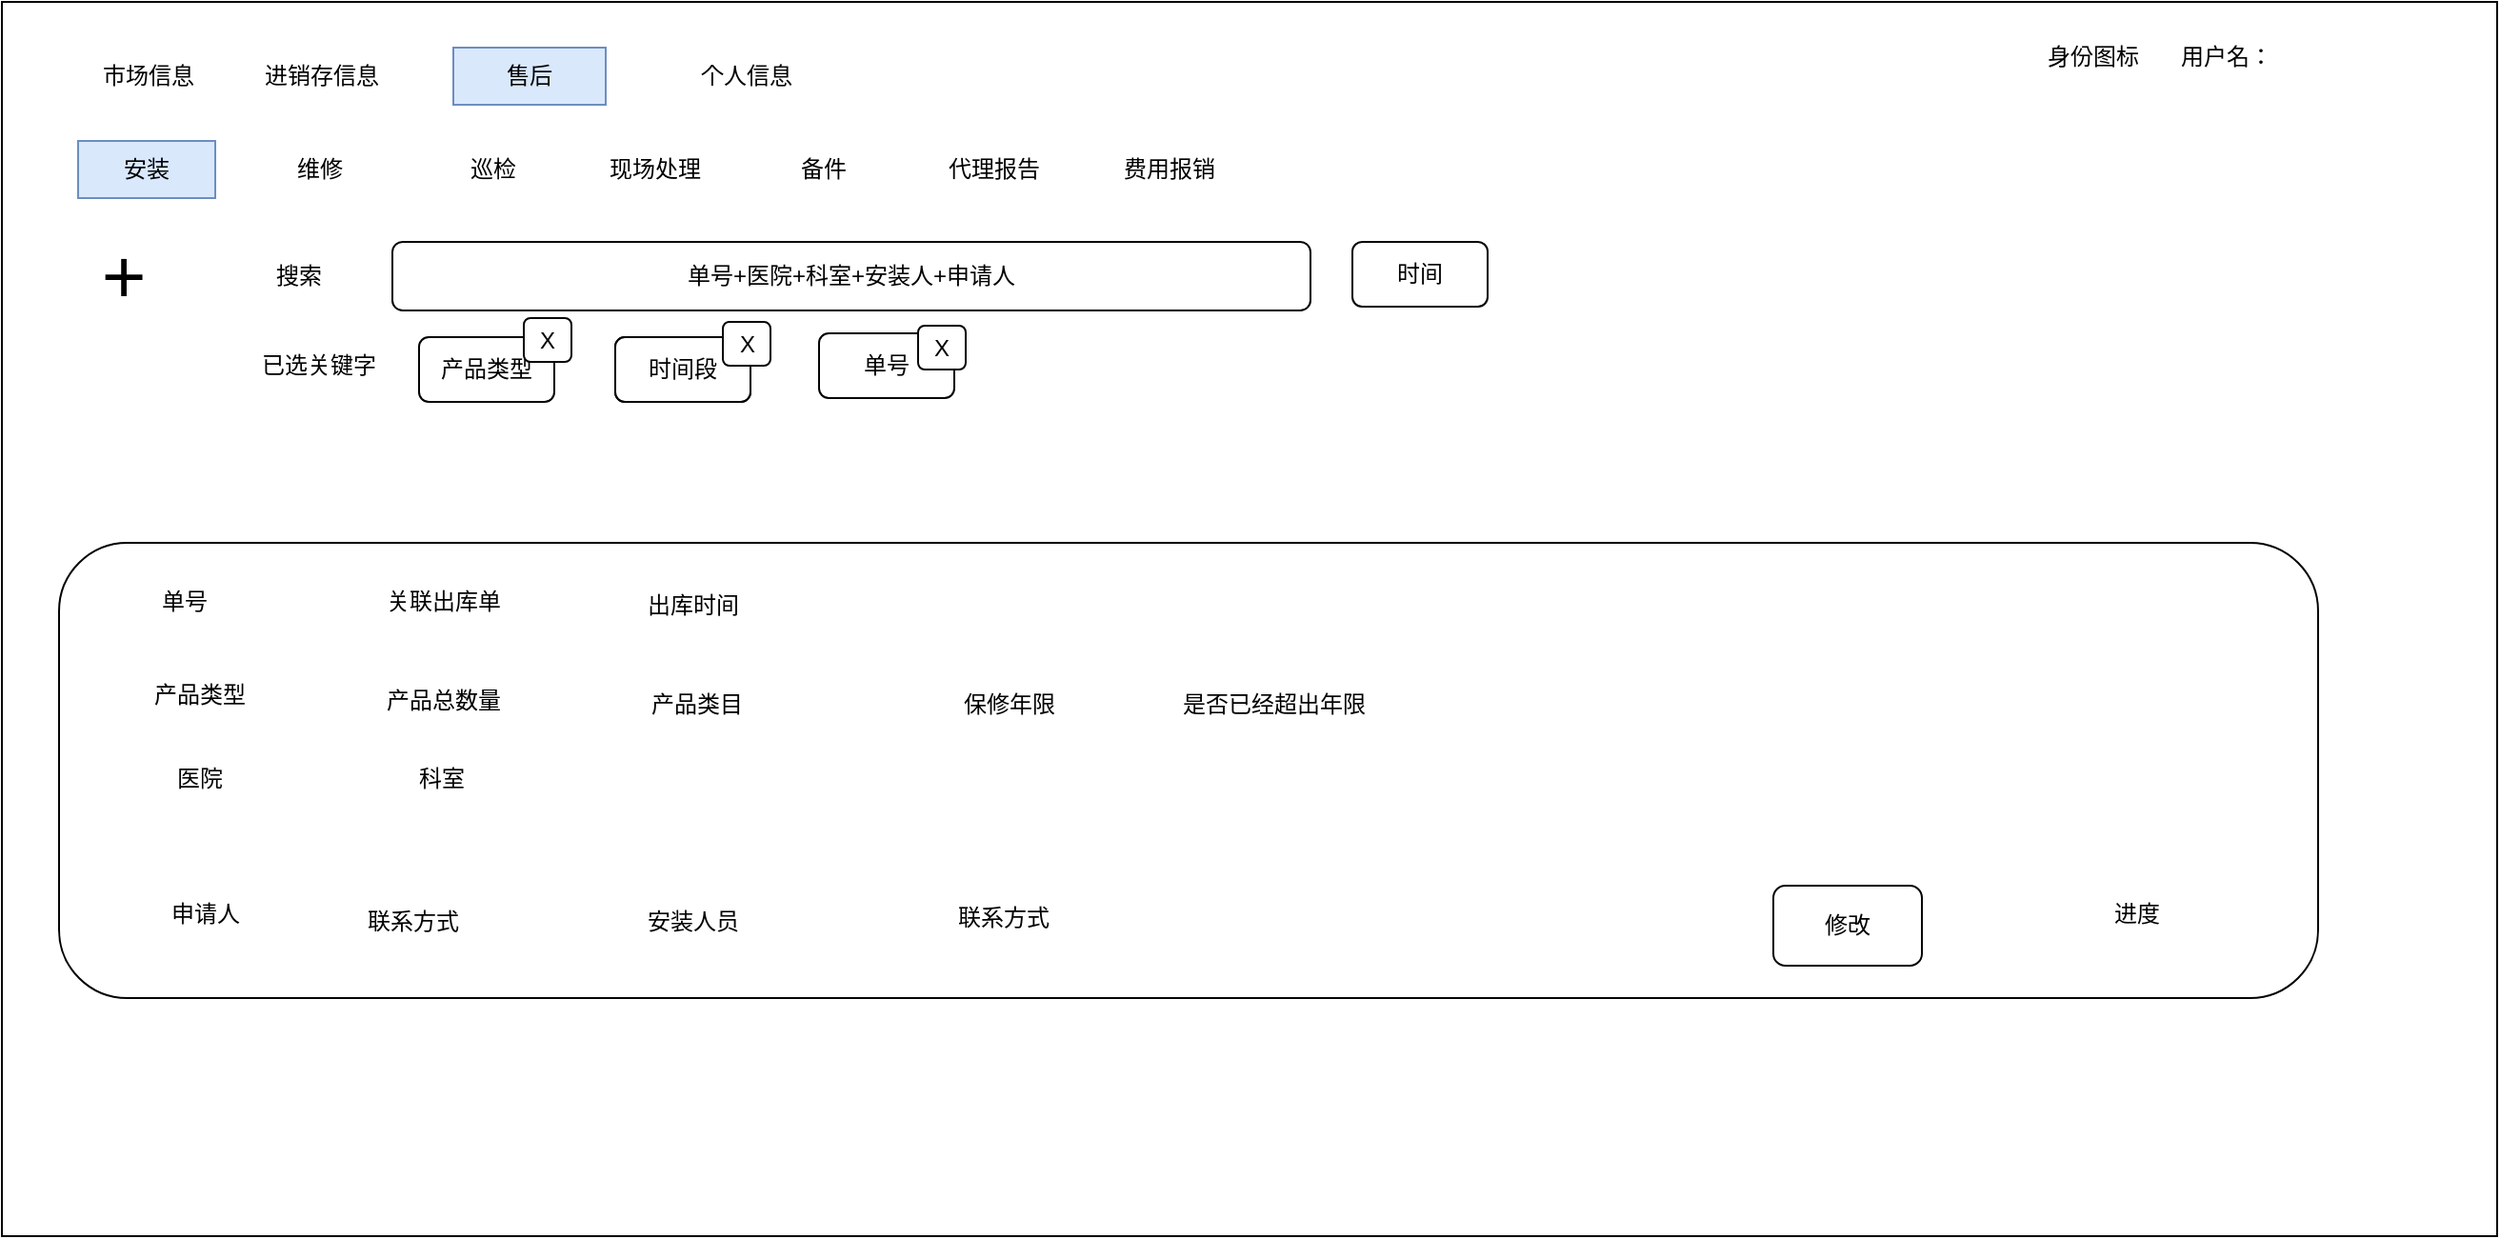 <mxfile version="15.5.1" type="github" pages="7">
  <diagram id="56xd8bNkpKymqGvPLC_I" name="安装">
    <mxGraphModel dx="1422" dy="705" grid="0" gridSize="10" guides="1" tooltips="1" connect="1" arrows="1" fold="1" page="1" pageScale="1" pageWidth="827" pageHeight="1169" math="0" shadow="0">
      <root>
        <mxCell id="0" />
        <mxCell id="1" parent="0" />
        <mxCell id="ivzEPQWwT_f3EyrG0RgH-1" value="" style="rounded=0;whiteSpace=wrap;html=1;" vertex="1" parent="1">
          <mxGeometry x="46" y="108" width="1310" height="648" as="geometry" />
        </mxCell>
        <mxCell id="ivzEPQWwT_f3EyrG0RgH-2" value="市场信息" style="text;html=1;strokeColor=none;fillColor=none;align=center;verticalAlign=middle;whiteSpace=wrap;rounded=0;" vertex="1" parent="1">
          <mxGeometry x="83" y="132" width="80" height="30" as="geometry" />
        </mxCell>
        <mxCell id="ivzEPQWwT_f3EyrG0RgH-3" value="安装" style="text;html=1;align=center;verticalAlign=middle;whiteSpace=wrap;rounded=0;fillColor=#dae8fc;strokeColor=#6c8ebf;" vertex="1" parent="1">
          <mxGeometry x="86" y="181" width="72" height="30" as="geometry" />
        </mxCell>
        <mxCell id="ivzEPQWwT_f3EyrG0RgH-4" value="巡检" style="text;html=1;align=center;verticalAlign=middle;whiteSpace=wrap;rounded=0;" vertex="1" parent="1">
          <mxGeometry x="268" y="181" width="72" height="30" as="geometry" />
        </mxCell>
        <mxCell id="ivzEPQWwT_f3EyrG0RgH-5" value="现场处理" style="text;html=1;align=center;verticalAlign=middle;whiteSpace=wrap;rounded=0;" vertex="1" parent="1">
          <mxGeometry x="352.5" y="181" width="72" height="30" as="geometry" />
        </mxCell>
        <mxCell id="ivzEPQWwT_f3EyrG0RgH-6" value="&lt;font style=&quot;font-size: 40px&quot;&gt;+&lt;/font&gt;" style="text;html=1;strokeColor=none;fillColor=none;align=center;verticalAlign=middle;whiteSpace=wrap;rounded=0;" vertex="1" parent="1">
          <mxGeometry x="80" y="236" width="60" height="30" as="geometry" />
        </mxCell>
        <mxCell id="ivzEPQWwT_f3EyrG0RgH-7" value="搜索" style="text;html=1;strokeColor=none;fillColor=none;align=center;verticalAlign=middle;whiteSpace=wrap;rounded=0;fontSize=12;" vertex="1" parent="1">
          <mxGeometry x="172" y="237" width="60" height="30" as="geometry" />
        </mxCell>
        <mxCell id="ivzEPQWwT_f3EyrG0RgH-8" value="单号+医院+科室+安装人+申请人" style="rounded=1;whiteSpace=wrap;html=1;fontSize=12;" vertex="1" parent="1">
          <mxGeometry x="251" y="234" width="482" height="36" as="geometry" />
        </mxCell>
        <mxCell id="ivzEPQWwT_f3EyrG0RgH-9" value="用户名：" style="text;html=1;strokeColor=none;fillColor=none;align=center;verticalAlign=middle;whiteSpace=wrap;rounded=0;fontSize=12;" vertex="1" parent="1">
          <mxGeometry x="1184" y="122" width="60" height="30" as="geometry" />
        </mxCell>
        <mxCell id="ivzEPQWwT_f3EyrG0RgH-10" value="身份图标" style="text;html=1;strokeColor=none;fillColor=none;align=center;verticalAlign=middle;whiteSpace=wrap;rounded=0;fontSize=12;" vertex="1" parent="1">
          <mxGeometry x="1114" y="122" width="60" height="30" as="geometry" />
        </mxCell>
        <mxCell id="ivzEPQWwT_f3EyrG0RgH-11" value="进销存信息" style="text;html=1;align=center;verticalAlign=middle;whiteSpace=wrap;rounded=0;" vertex="1" parent="1">
          <mxGeometry x="174" y="132" width="80" height="30" as="geometry" />
        </mxCell>
        <mxCell id="ivzEPQWwT_f3EyrG0RgH-12" value="备件" style="text;html=1;strokeColor=none;fillColor=none;align=center;verticalAlign=middle;whiteSpace=wrap;rounded=0;" vertex="1" parent="1">
          <mxGeometry x="444" y="181" width="67" height="30" as="geometry" />
        </mxCell>
        <mxCell id="ivzEPQWwT_f3EyrG0RgH-13" value="售后" style="text;html=1;strokeColor=#6c8ebf;fillColor=#dae8fc;align=center;verticalAlign=middle;whiteSpace=wrap;rounded=0;" vertex="1" parent="1">
          <mxGeometry x="283" y="132" width="80" height="30" as="geometry" />
        </mxCell>
        <mxCell id="ivzEPQWwT_f3EyrG0RgH-14" value="个人信息" style="text;html=1;strokeColor=none;fillColor=none;align=center;verticalAlign=middle;whiteSpace=wrap;rounded=0;" vertex="1" parent="1">
          <mxGeometry x="397" y="132" width="80" height="30" as="geometry" />
        </mxCell>
        <mxCell id="ivzEPQWwT_f3EyrG0RgH-15" value="维修" style="text;html=1;strokeColor=none;fillColor=none;align=center;verticalAlign=middle;whiteSpace=wrap;rounded=0;" vertex="1" parent="1">
          <mxGeometry x="176.5" y="181" width="72" height="30" as="geometry" />
        </mxCell>
        <mxCell id="ivzEPQWwT_f3EyrG0RgH-16" value="" style="rounded=1;whiteSpace=wrap;html=1;fontSize=12;" vertex="1" parent="1">
          <mxGeometry x="76" y="392" width="1186" height="239" as="geometry" />
        </mxCell>
        <mxCell id="ivzEPQWwT_f3EyrG0RgH-17" value="产品类型" style="text;html=1;strokeColor=none;fillColor=none;align=center;verticalAlign=middle;whiteSpace=wrap;rounded=0;fontSize=12;" vertex="1" parent="1">
          <mxGeometry x="120" y="457" width="60" height="30" as="geometry" />
        </mxCell>
        <mxCell id="ivzEPQWwT_f3EyrG0RgH-18" value="产品总数量" style="text;html=1;strokeColor=none;fillColor=none;align=center;verticalAlign=middle;whiteSpace=wrap;rounded=0;fontSize=12;" vertex="1" parent="1">
          <mxGeometry x="232" y="460" width="92" height="30" as="geometry" />
        </mxCell>
        <mxCell id="ivzEPQWwT_f3EyrG0RgH-19" value="时间" style="rounded=1;whiteSpace=wrap;html=1;" vertex="1" parent="1">
          <mxGeometry x="755" y="234" width="71" height="34" as="geometry" />
        </mxCell>
        <mxCell id="ivzEPQWwT_f3EyrG0RgH-20" value="产品类型" style="rounded=1;whiteSpace=wrap;html=1;" vertex="1" parent="1">
          <mxGeometry x="265" y="284" width="71" height="34" as="geometry" />
        </mxCell>
        <mxCell id="ivzEPQWwT_f3EyrG0RgH-21" value="已选关键字" style="text;html=1;strokeColor=none;fillColor=none;align=center;verticalAlign=middle;whiteSpace=wrap;rounded=0;" vertex="1" parent="1">
          <mxGeometry x="178" y="284" width="69" height="30" as="geometry" />
        </mxCell>
        <mxCell id="ivzEPQWwT_f3EyrG0RgH-22" value="X" style="rounded=1;whiteSpace=wrap;html=1;" vertex="1" parent="1">
          <mxGeometry x="320" y="274" width="25" height="23" as="geometry" />
        </mxCell>
        <mxCell id="ivzEPQWwT_f3EyrG0RgH-23" value="时间段" style="rounded=1;whiteSpace=wrap;html=1;" vertex="1" parent="1">
          <mxGeometry x="368" y="284" width="71" height="34" as="geometry" />
        </mxCell>
        <mxCell id="ivzEPQWwT_f3EyrG0RgH-24" value="时间段" style="rounded=1;whiteSpace=wrap;html=1;" vertex="1" parent="1">
          <mxGeometry x="368" y="284" width="71" height="34" as="geometry" />
        </mxCell>
        <mxCell id="ivzEPQWwT_f3EyrG0RgH-25" value="X" style="rounded=1;whiteSpace=wrap;html=1;" vertex="1" parent="1">
          <mxGeometry x="424.5" y="276" width="25" height="23" as="geometry" />
        </mxCell>
        <mxCell id="ivzEPQWwT_f3EyrG0RgH-28" value="单号" style="rounded=1;whiteSpace=wrap;html=1;" vertex="1" parent="1">
          <mxGeometry x="475" y="282" width="71" height="34" as="geometry" />
        </mxCell>
        <mxCell id="ivzEPQWwT_f3EyrG0RgH-29" value="X" style="rounded=1;whiteSpace=wrap;html=1;" vertex="1" parent="1">
          <mxGeometry x="527" y="278" width="25" height="23" as="geometry" />
        </mxCell>
        <mxCell id="ivzEPQWwT_f3EyrG0RgH-32" value="产品类目" style="text;html=1;strokeColor=none;fillColor=none;align=center;verticalAlign=middle;whiteSpace=wrap;rounded=0;fontSize=12;" vertex="1" parent="1">
          <mxGeometry x="365" y="462" width="92" height="30" as="geometry" />
        </mxCell>
        <mxCell id="ivzEPQWwT_f3EyrG0RgH-33" value="关联出库单" style="text;html=1;strokeColor=none;fillColor=none;align=center;verticalAlign=middle;whiteSpace=wrap;rounded=0;fontSize=12;" vertex="1" parent="1">
          <mxGeometry x="232" y="408" width="92" height="30" as="geometry" />
        </mxCell>
        <mxCell id="ivzEPQWwT_f3EyrG0RgH-34" value="单号" style="text;html=1;strokeColor=none;fillColor=none;align=center;verticalAlign=middle;whiteSpace=wrap;rounded=0;fontSize=12;" vertex="1" parent="1">
          <mxGeometry x="112" y="408" width="60" height="30" as="geometry" />
        </mxCell>
        <mxCell id="ivzEPQWwT_f3EyrG0RgH-35" value="医院" style="text;html=1;strokeColor=none;fillColor=none;align=center;verticalAlign=middle;whiteSpace=wrap;rounded=0;fontSize=12;" vertex="1" parent="1">
          <mxGeometry x="120" y="501" width="60" height="30" as="geometry" />
        </mxCell>
        <mxCell id="ivzEPQWwT_f3EyrG0RgH-36" value="科室" style="text;html=1;strokeColor=none;fillColor=none;align=center;verticalAlign=middle;whiteSpace=wrap;rounded=0;fontSize=12;" vertex="1" parent="1">
          <mxGeometry x="247" y="501" width="60" height="30" as="geometry" />
        </mxCell>
        <mxCell id="ivzEPQWwT_f3EyrG0RgH-37" value="保修年限" style="text;html=1;strokeColor=none;fillColor=none;align=center;verticalAlign=middle;whiteSpace=wrap;rounded=0;fontSize=12;" vertex="1" parent="1">
          <mxGeometry x="529" y="462" width="92" height="30" as="geometry" />
        </mxCell>
        <mxCell id="ivzEPQWwT_f3EyrG0RgH-38" value="是否已经超出年限" style="text;html=1;strokeColor=none;fillColor=none;align=center;verticalAlign=middle;whiteSpace=wrap;rounded=0;fontSize=12;" vertex="1" parent="1">
          <mxGeometry x="655" y="462" width="118" height="30" as="geometry" />
        </mxCell>
        <mxCell id="ivzEPQWwT_f3EyrG0RgH-39" value="申请人" style="text;html=1;strokeColor=none;fillColor=none;align=center;verticalAlign=middle;whiteSpace=wrap;rounded=0;fontSize=12;" vertex="1" parent="1">
          <mxGeometry x="123" y="572" width="60" height="30" as="geometry" />
        </mxCell>
        <mxCell id="ivzEPQWwT_f3EyrG0RgH-40" value="联系方式" style="text;html=1;strokeColor=none;fillColor=none;align=center;verticalAlign=middle;whiteSpace=wrap;rounded=0;fontSize=12;" vertex="1" parent="1">
          <mxGeometry x="232" y="576" width="60" height="30" as="geometry" />
        </mxCell>
        <mxCell id="ivzEPQWwT_f3EyrG0RgH-41" value="安装人员" style="text;html=1;strokeColor=none;fillColor=none;align=center;verticalAlign=middle;whiteSpace=wrap;rounded=0;fontSize=12;" vertex="1" parent="1">
          <mxGeometry x="379" y="576" width="60" height="30" as="geometry" />
        </mxCell>
        <mxCell id="ivzEPQWwT_f3EyrG0RgH-42" value="进度" style="text;html=1;strokeColor=none;fillColor=none;align=center;verticalAlign=middle;whiteSpace=wrap;rounded=0;fontSize=12;" vertex="1" parent="1">
          <mxGeometry x="1137" y="572" width="60" height="30" as="geometry" />
        </mxCell>
        <mxCell id="ivzEPQWwT_f3EyrG0RgH-43" value="联系方式" style="text;html=1;strokeColor=none;fillColor=none;align=center;verticalAlign=middle;whiteSpace=wrap;rounded=0;fontSize=12;" vertex="1" parent="1">
          <mxGeometry x="542" y="574" width="60" height="30" as="geometry" />
        </mxCell>
        <mxCell id="ivzEPQWwT_f3EyrG0RgH-45" value="修改" style="rounded=1;whiteSpace=wrap;html=1;" vertex="1" parent="1">
          <mxGeometry x="976" y="572" width="78" height="42" as="geometry" />
        </mxCell>
        <mxCell id="EAR0HI4l5kUEpkNPHP9W-1" value="出库时间" style="text;html=1;strokeColor=none;fillColor=none;align=center;verticalAlign=middle;whiteSpace=wrap;rounded=0;fontSize=12;" vertex="1" parent="1">
          <mxGeometry x="363" y="410" width="92" height="30" as="geometry" />
        </mxCell>
        <mxCell id="2PJQN2Vl7cf4uQQ6aS6B-1" value="代理报告" style="text;html=1;align=center;verticalAlign=middle;whiteSpace=wrap;rounded=0;" vertex="1" parent="1">
          <mxGeometry x="527" y="181" width="80" height="30" as="geometry" />
        </mxCell>
        <mxCell id="2PJQN2Vl7cf4uQQ6aS6B-2" value="费用报销" style="text;html=1;align=center;verticalAlign=middle;whiteSpace=wrap;rounded=0;" vertex="1" parent="1">
          <mxGeometry x="619" y="181" width="80" height="30" as="geometry" />
        </mxCell>
      </root>
    </mxGraphModel>
  </diagram>
  <diagram id="aprMpUX2FRIZaTAUwGXJ" name="维修">
    <mxGraphModel dx="1422" dy="705" grid="0" gridSize="10" guides="1" tooltips="1" connect="1" arrows="1" fold="1" page="1" pageScale="1" pageWidth="827" pageHeight="1169" math="0" shadow="0">
      <root>
        <mxCell id="mjg2LhyemiabT-AxxCfT-0" />
        <mxCell id="mjg2LhyemiabT-AxxCfT-1" parent="mjg2LhyemiabT-AxxCfT-0" />
        <mxCell id="omKH3XRxnZ7Ia4u80AX0-0" value="" style="rounded=0;whiteSpace=wrap;html=1;" vertex="1" parent="mjg2LhyemiabT-AxxCfT-1">
          <mxGeometry x="46" y="108" width="1310" height="648" as="geometry" />
        </mxCell>
        <mxCell id="omKH3XRxnZ7Ia4u80AX0-1" value="市场信息" style="text;html=1;strokeColor=none;fillColor=none;align=center;verticalAlign=middle;whiteSpace=wrap;rounded=0;" vertex="1" parent="mjg2LhyemiabT-AxxCfT-1">
          <mxGeometry x="83" y="132" width="80" height="30" as="geometry" />
        </mxCell>
        <mxCell id="omKH3XRxnZ7Ia4u80AX0-2" value="安装" style="text;html=1;align=center;verticalAlign=middle;whiteSpace=wrap;rounded=0;" vertex="1" parent="mjg2LhyemiabT-AxxCfT-1">
          <mxGeometry x="86" y="181" width="72" height="30" as="geometry" />
        </mxCell>
        <mxCell id="omKH3XRxnZ7Ia4u80AX0-3" value="巡检" style="text;html=1;align=center;verticalAlign=middle;whiteSpace=wrap;rounded=0;" vertex="1" parent="mjg2LhyemiabT-AxxCfT-1">
          <mxGeometry x="268" y="181" width="72" height="30" as="geometry" />
        </mxCell>
        <mxCell id="omKH3XRxnZ7Ia4u80AX0-4" value="现场处理" style="text;html=1;align=center;verticalAlign=middle;whiteSpace=wrap;rounded=0;" vertex="1" parent="mjg2LhyemiabT-AxxCfT-1">
          <mxGeometry x="352.5" y="181" width="72" height="30" as="geometry" />
        </mxCell>
        <mxCell id="omKH3XRxnZ7Ia4u80AX0-5" value="&lt;font style=&quot;font-size: 40px&quot;&gt;+&lt;/font&gt;" style="text;html=1;strokeColor=none;fillColor=none;align=center;verticalAlign=middle;whiteSpace=wrap;rounded=0;" vertex="1" parent="mjg2LhyemiabT-AxxCfT-1">
          <mxGeometry x="80" y="236" width="60" height="30" as="geometry" />
        </mxCell>
        <mxCell id="omKH3XRxnZ7Ia4u80AX0-6" value="搜索" style="text;html=1;strokeColor=none;fillColor=none;align=center;verticalAlign=middle;whiteSpace=wrap;rounded=0;fontSize=12;" vertex="1" parent="mjg2LhyemiabT-AxxCfT-1">
          <mxGeometry x="172" y="237" width="60" height="30" as="geometry" />
        </mxCell>
        <mxCell id="omKH3XRxnZ7Ia4u80AX0-7" value="单号+医院+科室+申请人+维修人" style="rounded=1;whiteSpace=wrap;html=1;fontSize=12;" vertex="1" parent="mjg2LhyemiabT-AxxCfT-1">
          <mxGeometry x="251" y="234" width="482" height="36" as="geometry" />
        </mxCell>
        <mxCell id="omKH3XRxnZ7Ia4u80AX0-8" value="用户名：" style="text;html=1;strokeColor=none;fillColor=none;align=center;verticalAlign=middle;whiteSpace=wrap;rounded=0;fontSize=12;" vertex="1" parent="mjg2LhyemiabT-AxxCfT-1">
          <mxGeometry x="1184" y="122" width="60" height="30" as="geometry" />
        </mxCell>
        <mxCell id="omKH3XRxnZ7Ia4u80AX0-9" value="身份图标" style="text;html=1;strokeColor=none;fillColor=none;align=center;verticalAlign=middle;whiteSpace=wrap;rounded=0;fontSize=12;" vertex="1" parent="mjg2LhyemiabT-AxxCfT-1">
          <mxGeometry x="1114" y="122" width="60" height="30" as="geometry" />
        </mxCell>
        <mxCell id="omKH3XRxnZ7Ia4u80AX0-10" value="进销存信息" style="text;html=1;align=center;verticalAlign=middle;whiteSpace=wrap;rounded=0;" vertex="1" parent="mjg2LhyemiabT-AxxCfT-1">
          <mxGeometry x="174" y="132" width="80" height="30" as="geometry" />
        </mxCell>
        <mxCell id="omKH3XRxnZ7Ia4u80AX0-11" value="备件" style="text;html=1;strokeColor=none;fillColor=none;align=center;verticalAlign=middle;whiteSpace=wrap;rounded=0;" vertex="1" parent="mjg2LhyemiabT-AxxCfT-1">
          <mxGeometry x="444" y="181" width="67" height="30" as="geometry" />
        </mxCell>
        <mxCell id="omKH3XRxnZ7Ia4u80AX0-12" value="售后" style="text;html=1;strokeColor=#6c8ebf;fillColor=#dae8fc;align=center;verticalAlign=middle;whiteSpace=wrap;rounded=0;" vertex="1" parent="mjg2LhyemiabT-AxxCfT-1">
          <mxGeometry x="283" y="132" width="80" height="30" as="geometry" />
        </mxCell>
        <mxCell id="omKH3XRxnZ7Ia4u80AX0-13" value="个人信息" style="text;html=1;strokeColor=none;fillColor=none;align=center;verticalAlign=middle;whiteSpace=wrap;rounded=0;" vertex="1" parent="mjg2LhyemiabT-AxxCfT-1">
          <mxGeometry x="397" y="132" width="80" height="30" as="geometry" />
        </mxCell>
        <mxCell id="omKH3XRxnZ7Ia4u80AX0-14" value="维修" style="text;html=1;align=center;verticalAlign=middle;whiteSpace=wrap;rounded=0;fillColor=#dae8fc;strokeColor=#6c8ebf;" vertex="1" parent="mjg2LhyemiabT-AxxCfT-1">
          <mxGeometry x="176.5" y="181" width="72" height="30" as="geometry" />
        </mxCell>
        <mxCell id="omKH3XRxnZ7Ia4u80AX0-15" value="" style="rounded=1;whiteSpace=wrap;html=1;fontSize=12;" vertex="1" parent="mjg2LhyemiabT-AxxCfT-1">
          <mxGeometry x="76" y="392" width="1186" height="360" as="geometry" />
        </mxCell>
        <mxCell id="omKH3XRxnZ7Ia4u80AX0-16" value="产品类型" style="text;html=1;strokeColor=none;fillColor=none;align=center;verticalAlign=middle;whiteSpace=wrap;rounded=0;fontSize=12;" vertex="1" parent="mjg2LhyemiabT-AxxCfT-1">
          <mxGeometry x="120" y="457" width="60" height="30" as="geometry" />
        </mxCell>
        <mxCell id="omKH3XRxnZ7Ia4u80AX0-17" value="产品总数量" style="text;html=1;strokeColor=none;fillColor=none;align=center;verticalAlign=middle;whiteSpace=wrap;rounded=0;fontSize=12;" vertex="1" parent="mjg2LhyemiabT-AxxCfT-1">
          <mxGeometry x="232" y="460" width="92" height="30" as="geometry" />
        </mxCell>
        <mxCell id="omKH3XRxnZ7Ia4u80AX0-18" value="时间" style="rounded=1;whiteSpace=wrap;html=1;" vertex="1" parent="mjg2LhyemiabT-AxxCfT-1">
          <mxGeometry x="755" y="234" width="71" height="34" as="geometry" />
        </mxCell>
        <mxCell id="omKH3XRxnZ7Ia4u80AX0-19" value="产品类型" style="rounded=1;whiteSpace=wrap;html=1;" vertex="1" parent="mjg2LhyemiabT-AxxCfT-1">
          <mxGeometry x="265" y="284" width="71" height="34" as="geometry" />
        </mxCell>
        <mxCell id="omKH3XRxnZ7Ia4u80AX0-20" value="已选关键字" style="text;html=1;strokeColor=none;fillColor=none;align=center;verticalAlign=middle;whiteSpace=wrap;rounded=0;" vertex="1" parent="mjg2LhyemiabT-AxxCfT-1">
          <mxGeometry x="178" y="284" width="69" height="30" as="geometry" />
        </mxCell>
        <mxCell id="omKH3XRxnZ7Ia4u80AX0-21" value="X" style="rounded=1;whiteSpace=wrap;html=1;" vertex="1" parent="mjg2LhyemiabT-AxxCfT-1">
          <mxGeometry x="320" y="274" width="25" height="23" as="geometry" />
        </mxCell>
        <mxCell id="omKH3XRxnZ7Ia4u80AX0-22" value="时间段" style="rounded=1;whiteSpace=wrap;html=1;" vertex="1" parent="mjg2LhyemiabT-AxxCfT-1">
          <mxGeometry x="368" y="284" width="71" height="34" as="geometry" />
        </mxCell>
        <mxCell id="omKH3XRxnZ7Ia4u80AX0-23" value="时间段" style="rounded=1;whiteSpace=wrap;html=1;" vertex="1" parent="mjg2LhyemiabT-AxxCfT-1">
          <mxGeometry x="368" y="284" width="71" height="34" as="geometry" />
        </mxCell>
        <mxCell id="omKH3XRxnZ7Ia4u80AX0-24" value="X" style="rounded=1;whiteSpace=wrap;html=1;" vertex="1" parent="mjg2LhyemiabT-AxxCfT-1">
          <mxGeometry x="424.5" y="276" width="25" height="23" as="geometry" />
        </mxCell>
        <mxCell id="omKH3XRxnZ7Ia4u80AX0-25" value="单号" style="rounded=1;whiteSpace=wrap;html=1;" vertex="1" parent="mjg2LhyemiabT-AxxCfT-1">
          <mxGeometry x="475" y="282" width="71" height="34" as="geometry" />
        </mxCell>
        <mxCell id="omKH3XRxnZ7Ia4u80AX0-26" value="X" style="rounded=1;whiteSpace=wrap;html=1;" vertex="1" parent="mjg2LhyemiabT-AxxCfT-1">
          <mxGeometry x="527" y="278" width="25" height="23" as="geometry" />
        </mxCell>
        <mxCell id="omKH3XRxnZ7Ia4u80AX0-27" value="代理报告" style="text;html=1;align=center;verticalAlign=middle;whiteSpace=wrap;rounded=0;" vertex="1" parent="mjg2LhyemiabT-AxxCfT-1">
          <mxGeometry x="527" y="181" width="80" height="30" as="geometry" />
        </mxCell>
        <mxCell id="omKH3XRxnZ7Ia4u80AX0-29" value="产品类目" style="text;html=1;strokeColor=none;fillColor=none;align=center;verticalAlign=middle;whiteSpace=wrap;rounded=0;fontSize=12;" vertex="1" parent="mjg2LhyemiabT-AxxCfT-1">
          <mxGeometry x="365" y="462" width="92" height="30" as="geometry" />
        </mxCell>
        <mxCell id="omKH3XRxnZ7Ia4u80AX0-30" value="关联出库单" style="text;html=1;strokeColor=none;fillColor=none;align=center;verticalAlign=middle;whiteSpace=wrap;rounded=0;fontSize=12;" vertex="1" parent="mjg2LhyemiabT-AxxCfT-1">
          <mxGeometry x="232" y="408" width="92" height="30" as="geometry" />
        </mxCell>
        <mxCell id="omKH3XRxnZ7Ia4u80AX0-31" value="单号" style="text;html=1;strokeColor=none;fillColor=none;align=center;verticalAlign=middle;whiteSpace=wrap;rounded=0;fontSize=12;" vertex="1" parent="mjg2LhyemiabT-AxxCfT-1">
          <mxGeometry x="112" y="408" width="60" height="30" as="geometry" />
        </mxCell>
        <mxCell id="omKH3XRxnZ7Ia4u80AX0-32" value="医院" style="text;html=1;strokeColor=none;fillColor=none;align=center;verticalAlign=middle;whiteSpace=wrap;rounded=0;fontSize=12;" vertex="1" parent="mjg2LhyemiabT-AxxCfT-1">
          <mxGeometry x="120" y="501" width="60" height="30" as="geometry" />
        </mxCell>
        <mxCell id="omKH3XRxnZ7Ia4u80AX0-33" value="科室" style="text;html=1;strokeColor=none;fillColor=none;align=center;verticalAlign=middle;whiteSpace=wrap;rounded=0;fontSize=12;" vertex="1" parent="mjg2LhyemiabT-AxxCfT-1">
          <mxGeometry x="247" y="501" width="60" height="30" as="geometry" />
        </mxCell>
        <mxCell id="omKH3XRxnZ7Ia4u80AX0-34" value="保修年限" style="text;html=1;strokeColor=none;fillColor=none;align=center;verticalAlign=middle;whiteSpace=wrap;rounded=0;fontSize=12;" vertex="1" parent="mjg2LhyemiabT-AxxCfT-1">
          <mxGeometry x="529" y="462" width="92" height="30" as="geometry" />
        </mxCell>
        <mxCell id="omKH3XRxnZ7Ia4u80AX0-35" value="是否已经超出年限" style="text;html=1;strokeColor=none;fillColor=none;align=center;verticalAlign=middle;whiteSpace=wrap;rounded=0;fontSize=12;" vertex="1" parent="mjg2LhyemiabT-AxxCfT-1">
          <mxGeometry x="655" y="462" width="118" height="30" as="geometry" />
        </mxCell>
        <mxCell id="omKH3XRxnZ7Ia4u80AX0-36" value="申请人" style="text;html=1;strokeColor=none;fillColor=none;align=center;verticalAlign=middle;whiteSpace=wrap;rounded=0;fontSize=12;" vertex="1" parent="mjg2LhyemiabT-AxxCfT-1">
          <mxGeometry x="123" y="572" width="60" height="30" as="geometry" />
        </mxCell>
        <mxCell id="omKH3XRxnZ7Ia4u80AX0-37" value="联系方式" style="text;html=1;strokeColor=none;fillColor=none;align=center;verticalAlign=middle;whiteSpace=wrap;rounded=0;fontSize=12;" vertex="1" parent="mjg2LhyemiabT-AxxCfT-1">
          <mxGeometry x="232" y="576" width="60" height="30" as="geometry" />
        </mxCell>
        <mxCell id="omKH3XRxnZ7Ia4u80AX0-38" value="维修人员" style="text;html=1;strokeColor=none;fillColor=none;align=center;verticalAlign=middle;whiteSpace=wrap;rounded=0;fontSize=12;" vertex="1" parent="mjg2LhyemiabT-AxxCfT-1">
          <mxGeometry x="379" y="576" width="60" height="30" as="geometry" />
        </mxCell>
        <mxCell id="omKH3XRxnZ7Ia4u80AX0-39" value="进度" style="text;html=1;strokeColor=none;fillColor=none;align=center;verticalAlign=middle;whiteSpace=wrap;rounded=0;fontSize=12;" vertex="1" parent="mjg2LhyemiabT-AxxCfT-1">
          <mxGeometry x="1036" y="578" width="60" height="30" as="geometry" />
        </mxCell>
        <mxCell id="omKH3XRxnZ7Ia4u80AX0-40" value="联系方式" style="text;html=1;strokeColor=none;fillColor=none;align=center;verticalAlign=middle;whiteSpace=wrap;rounded=0;fontSize=12;" vertex="1" parent="mjg2LhyemiabT-AxxCfT-1">
          <mxGeometry x="542" y="574" width="60" height="30" as="geometry" />
        </mxCell>
        <mxCell id="omKH3XRxnZ7Ia4u80AX0-41" value="编辑" style="rounded=1;whiteSpace=wrap;html=1;" vertex="1" parent="mjg2LhyemiabT-AxxCfT-1">
          <mxGeometry x="1160" y="572" width="78" height="42" as="geometry" />
        </mxCell>
        <mxCell id="YB_k8DOBEIGSdXsV3q17-0" value="出库时间" style="text;html=1;strokeColor=none;fillColor=none;align=center;verticalAlign=middle;whiteSpace=wrap;rounded=0;fontSize=12;" vertex="1" parent="mjg2LhyemiabT-AxxCfT-1">
          <mxGeometry x="363" y="410" width="92" height="30" as="geometry" />
        </mxCell>
        <mxCell id="EYSOUbifuS7bFOd4ZPpN-0" value="备件列表" style="text;html=1;strokeColor=none;fillColor=none;align=center;verticalAlign=middle;whiteSpace=wrap;rounded=0;fontSize=12;" vertex="1" parent="mjg2LhyemiabT-AxxCfT-1">
          <mxGeometry x="123" y="619" width="60" height="30" as="geometry" />
        </mxCell>
        <mxCell id="EYSOUbifuS7bFOd4ZPpN-1" value="备件型号" style="text;html=1;strokeColor=none;fillColor=none;align=center;verticalAlign=middle;whiteSpace=wrap;rounded=0;fontSize=12;" vertex="1" parent="mjg2LhyemiabT-AxxCfT-1">
          <mxGeometry x="120" y="660" width="60" height="30" as="geometry" />
        </mxCell>
        <mxCell id="EYSOUbifuS7bFOd4ZPpN-2" value="数量" style="text;html=1;strokeColor=none;fillColor=none;align=center;verticalAlign=middle;whiteSpace=wrap;rounded=0;fontSize=12;" vertex="1" parent="mjg2LhyemiabT-AxxCfT-1">
          <mxGeometry x="232" y="660" width="60" height="30" as="geometry" />
        </mxCell>
        <mxCell id="EYSOUbifuS7bFOd4ZPpN-3" value="单价" style="text;html=1;strokeColor=none;fillColor=none;align=center;verticalAlign=middle;whiteSpace=wrap;rounded=0;fontSize=12;" vertex="1" parent="mjg2LhyemiabT-AxxCfT-1">
          <mxGeometry x="358.5" y="660" width="60" height="30" as="geometry" />
        </mxCell>
        <mxCell id="EYSOUbifuS7bFOd4ZPpN-4" value="总价" style="text;html=1;strokeColor=none;fillColor=none;align=center;verticalAlign=middle;whiteSpace=wrap;rounded=0;fontSize=12;" vertex="1" parent="mjg2LhyemiabT-AxxCfT-1">
          <mxGeometry x="504" y="660" width="60" height="30" as="geometry" />
        </mxCell>
        <mxCell id="EYSOUbifuS7bFOd4ZPpN-5" value="维修人工费用" style="text;html=1;strokeColor=none;fillColor=none;align=center;verticalAlign=middle;whiteSpace=wrap;rounded=0;fontSize=12;" vertex="1" parent="mjg2LhyemiabT-AxxCfT-1">
          <mxGeometry x="108.5" y="693" width="83" height="30" as="geometry" />
        </mxCell>
        <mxCell id="EYSOUbifuS7bFOd4ZPpN-6" value="总费用" style="text;html=1;strokeColor=none;fillColor=none;align=center;verticalAlign=middle;whiteSpace=wrap;rounded=0;fontSize=12;" vertex="1" parent="mjg2LhyemiabT-AxxCfT-1">
          <mxGeometry x="492.5" y="690" width="83" height="30" as="geometry" />
        </mxCell>
        <mxCell id="cng2OK0sG57rHlOKxF79-1" value="费用报销" style="text;html=1;align=center;verticalAlign=middle;whiteSpace=wrap;rounded=0;" vertex="1" parent="mjg2LhyemiabT-AxxCfT-1">
          <mxGeometry x="623" y="181" width="80" height="30" as="geometry" />
        </mxCell>
      </root>
    </mxGraphModel>
  </diagram>
  <diagram id="kfAEnJSTHYvvNm4Acfuz" name="巡检">
    <mxGraphModel dx="1422" dy="705" grid="0" gridSize="10" guides="1" tooltips="1" connect="1" arrows="1" fold="1" page="1" pageScale="1" pageWidth="827" pageHeight="1169" math="0" shadow="0">
      <root>
        <mxCell id="I9_-kVhIroVehygpbF1p-0" />
        <mxCell id="I9_-kVhIroVehygpbF1p-1" parent="I9_-kVhIroVehygpbF1p-0" />
        <mxCell id="xjZyEP3nxPOm4dm5qiIA-0" value="" style="rounded=0;whiteSpace=wrap;html=1;" vertex="1" parent="I9_-kVhIroVehygpbF1p-1">
          <mxGeometry x="46" y="108" width="1310" height="648" as="geometry" />
        </mxCell>
        <mxCell id="xjZyEP3nxPOm4dm5qiIA-1" value="市场信息" style="text;html=1;strokeColor=none;fillColor=none;align=center;verticalAlign=middle;whiteSpace=wrap;rounded=0;" vertex="1" parent="I9_-kVhIroVehygpbF1p-1">
          <mxGeometry x="83" y="132" width="80" height="30" as="geometry" />
        </mxCell>
        <mxCell id="xjZyEP3nxPOm4dm5qiIA-2" value="安装" style="text;html=1;align=center;verticalAlign=middle;whiteSpace=wrap;rounded=0;" vertex="1" parent="I9_-kVhIroVehygpbF1p-1">
          <mxGeometry x="86" y="181" width="72" height="30" as="geometry" />
        </mxCell>
        <mxCell id="xjZyEP3nxPOm4dm5qiIA-3" value="巡检" style="text;html=1;align=center;verticalAlign=middle;whiteSpace=wrap;rounded=0;fillColor=#dae8fc;strokeColor=#6c8ebf;" vertex="1" parent="I9_-kVhIroVehygpbF1p-1">
          <mxGeometry x="268" y="181" width="72" height="30" as="geometry" />
        </mxCell>
        <mxCell id="xjZyEP3nxPOm4dm5qiIA-4" value="现场处理" style="text;html=1;align=center;verticalAlign=middle;whiteSpace=wrap;rounded=0;" vertex="1" parent="I9_-kVhIroVehygpbF1p-1">
          <mxGeometry x="352.5" y="181" width="72" height="30" as="geometry" />
        </mxCell>
        <mxCell id="xjZyEP3nxPOm4dm5qiIA-5" value="&lt;font style=&quot;font-size: 40px&quot;&gt;+&lt;/font&gt;" style="text;html=1;strokeColor=none;fillColor=none;align=center;verticalAlign=middle;whiteSpace=wrap;rounded=0;" vertex="1" parent="I9_-kVhIroVehygpbF1p-1">
          <mxGeometry x="80" y="236" width="60" height="30" as="geometry" />
        </mxCell>
        <mxCell id="xjZyEP3nxPOm4dm5qiIA-6" value="搜索" style="text;html=1;strokeColor=none;fillColor=none;align=center;verticalAlign=middle;whiteSpace=wrap;rounded=0;fontSize=12;" vertex="1" parent="I9_-kVhIroVehygpbF1p-1">
          <mxGeometry x="172" y="237" width="60" height="30" as="geometry" />
        </mxCell>
        <mxCell id="xjZyEP3nxPOm4dm5qiIA-7" value="单号+医院+申请人+巡检人" style="rounded=1;whiteSpace=wrap;html=1;fontSize=12;" vertex="1" parent="I9_-kVhIroVehygpbF1p-1">
          <mxGeometry x="251" y="234" width="482" height="36" as="geometry" />
        </mxCell>
        <mxCell id="xjZyEP3nxPOm4dm5qiIA-8" value="用户名：" style="text;html=1;strokeColor=none;fillColor=none;align=center;verticalAlign=middle;whiteSpace=wrap;rounded=0;fontSize=12;" vertex="1" parent="I9_-kVhIroVehygpbF1p-1">
          <mxGeometry x="1184" y="122" width="60" height="30" as="geometry" />
        </mxCell>
        <mxCell id="xjZyEP3nxPOm4dm5qiIA-9" value="身份图标" style="text;html=1;strokeColor=none;fillColor=none;align=center;verticalAlign=middle;whiteSpace=wrap;rounded=0;fontSize=12;" vertex="1" parent="I9_-kVhIroVehygpbF1p-1">
          <mxGeometry x="1114" y="122" width="60" height="30" as="geometry" />
        </mxCell>
        <mxCell id="xjZyEP3nxPOm4dm5qiIA-10" value="进销存信息" style="text;html=1;align=center;verticalAlign=middle;whiteSpace=wrap;rounded=0;" vertex="1" parent="I9_-kVhIroVehygpbF1p-1">
          <mxGeometry x="174" y="132" width="80" height="30" as="geometry" />
        </mxCell>
        <mxCell id="xjZyEP3nxPOm4dm5qiIA-11" value="备件" style="text;html=1;strokeColor=none;fillColor=none;align=center;verticalAlign=middle;whiteSpace=wrap;rounded=0;" vertex="1" parent="I9_-kVhIroVehygpbF1p-1">
          <mxGeometry x="444" y="181" width="67" height="30" as="geometry" />
        </mxCell>
        <mxCell id="xjZyEP3nxPOm4dm5qiIA-12" value="售后" style="text;html=1;strokeColor=#6c8ebf;fillColor=#dae8fc;align=center;verticalAlign=middle;whiteSpace=wrap;rounded=0;" vertex="1" parent="I9_-kVhIroVehygpbF1p-1">
          <mxGeometry x="283" y="132" width="80" height="30" as="geometry" />
        </mxCell>
        <mxCell id="xjZyEP3nxPOm4dm5qiIA-13" value="个人信息" style="text;html=1;strokeColor=none;fillColor=none;align=center;verticalAlign=middle;whiteSpace=wrap;rounded=0;" vertex="1" parent="I9_-kVhIroVehygpbF1p-1">
          <mxGeometry x="397" y="132" width="80" height="30" as="geometry" />
        </mxCell>
        <mxCell id="xjZyEP3nxPOm4dm5qiIA-14" value="维修" style="text;html=1;align=center;verticalAlign=middle;whiteSpace=wrap;rounded=0;" vertex="1" parent="I9_-kVhIroVehygpbF1p-1">
          <mxGeometry x="176.5" y="181" width="72" height="30" as="geometry" />
        </mxCell>
        <mxCell id="xjZyEP3nxPOm4dm5qiIA-15" value="" style="rounded=1;whiteSpace=wrap;html=1;fontSize=12;" vertex="1" parent="I9_-kVhIroVehygpbF1p-1">
          <mxGeometry x="76" y="392" width="1186" height="299" as="geometry" />
        </mxCell>
        <mxCell id="xjZyEP3nxPOm4dm5qiIA-16" value="产品类型" style="text;html=1;strokeColor=none;fillColor=none;align=center;verticalAlign=middle;whiteSpace=wrap;rounded=0;fontSize=12;" vertex="1" parent="I9_-kVhIroVehygpbF1p-1">
          <mxGeometry x="120" y="457" width="60" height="30" as="geometry" />
        </mxCell>
        <mxCell id="xjZyEP3nxPOm4dm5qiIA-17" value="产品总数量" style="text;html=1;strokeColor=none;fillColor=none;align=center;verticalAlign=middle;whiteSpace=wrap;rounded=0;fontSize=12;" vertex="1" parent="I9_-kVhIroVehygpbF1p-1">
          <mxGeometry x="232" y="460" width="92" height="30" as="geometry" />
        </mxCell>
        <mxCell id="xjZyEP3nxPOm4dm5qiIA-18" value="时间" style="rounded=1;whiteSpace=wrap;html=1;" vertex="1" parent="I9_-kVhIroVehygpbF1p-1">
          <mxGeometry x="755" y="234" width="71" height="34" as="geometry" />
        </mxCell>
        <mxCell id="xjZyEP3nxPOm4dm5qiIA-19" value="产品类型" style="rounded=1;whiteSpace=wrap;html=1;" vertex="1" parent="I9_-kVhIroVehygpbF1p-1">
          <mxGeometry x="265" y="284" width="71" height="34" as="geometry" />
        </mxCell>
        <mxCell id="xjZyEP3nxPOm4dm5qiIA-20" value="已选关键字" style="text;html=1;strokeColor=none;fillColor=none;align=center;verticalAlign=middle;whiteSpace=wrap;rounded=0;" vertex="1" parent="I9_-kVhIroVehygpbF1p-1">
          <mxGeometry x="178" y="284" width="69" height="30" as="geometry" />
        </mxCell>
        <mxCell id="xjZyEP3nxPOm4dm5qiIA-21" value="X" style="rounded=1;whiteSpace=wrap;html=1;" vertex="1" parent="I9_-kVhIroVehygpbF1p-1">
          <mxGeometry x="320" y="274" width="25" height="23" as="geometry" />
        </mxCell>
        <mxCell id="xjZyEP3nxPOm4dm5qiIA-22" value="时间段" style="rounded=1;whiteSpace=wrap;html=1;" vertex="1" parent="I9_-kVhIroVehygpbF1p-1">
          <mxGeometry x="368" y="284" width="71" height="34" as="geometry" />
        </mxCell>
        <mxCell id="xjZyEP3nxPOm4dm5qiIA-23" value="时间段" style="rounded=1;whiteSpace=wrap;html=1;" vertex="1" parent="I9_-kVhIroVehygpbF1p-1">
          <mxGeometry x="368" y="284" width="71" height="34" as="geometry" />
        </mxCell>
        <mxCell id="xjZyEP3nxPOm4dm5qiIA-24" value="X" style="rounded=1;whiteSpace=wrap;html=1;" vertex="1" parent="I9_-kVhIroVehygpbF1p-1">
          <mxGeometry x="424.5" y="276" width="25" height="23" as="geometry" />
        </mxCell>
        <mxCell id="xjZyEP3nxPOm4dm5qiIA-25" value="单号" style="rounded=1;whiteSpace=wrap;html=1;" vertex="1" parent="I9_-kVhIroVehygpbF1p-1">
          <mxGeometry x="475" y="282" width="71" height="34" as="geometry" />
        </mxCell>
        <mxCell id="xjZyEP3nxPOm4dm5qiIA-26" value="X" style="rounded=1;whiteSpace=wrap;html=1;" vertex="1" parent="I9_-kVhIroVehygpbF1p-1">
          <mxGeometry x="527" y="278" width="25" height="23" as="geometry" />
        </mxCell>
        <mxCell id="xjZyEP3nxPOm4dm5qiIA-27" value="代理报告" style="text;html=1;align=center;verticalAlign=middle;whiteSpace=wrap;rounded=0;" vertex="1" parent="I9_-kVhIroVehygpbF1p-1">
          <mxGeometry x="527" y="181" width="80" height="30" as="geometry" />
        </mxCell>
        <mxCell id="xjZyEP3nxPOm4dm5qiIA-29" value="产品类目" style="text;html=1;strokeColor=none;fillColor=none;align=center;verticalAlign=middle;whiteSpace=wrap;rounded=0;fontSize=12;" vertex="1" parent="I9_-kVhIroVehygpbF1p-1">
          <mxGeometry x="365" y="462" width="92" height="30" as="geometry" />
        </mxCell>
        <mxCell id="xjZyEP3nxPOm4dm5qiIA-30" value="关联出库单" style="text;html=1;strokeColor=none;fillColor=none;align=center;verticalAlign=middle;whiteSpace=wrap;rounded=0;fontSize=12;" vertex="1" parent="I9_-kVhIroVehygpbF1p-1">
          <mxGeometry x="232" y="408" width="92" height="30" as="geometry" />
        </mxCell>
        <mxCell id="xjZyEP3nxPOm4dm5qiIA-31" value="单号" style="text;html=1;strokeColor=none;fillColor=none;align=center;verticalAlign=middle;whiteSpace=wrap;rounded=0;fontSize=12;" vertex="1" parent="I9_-kVhIroVehygpbF1p-1">
          <mxGeometry x="112" y="408" width="60" height="30" as="geometry" />
        </mxCell>
        <mxCell id="xjZyEP3nxPOm4dm5qiIA-32" value="医院" style="text;html=1;strokeColor=none;fillColor=none;align=center;verticalAlign=middle;whiteSpace=wrap;rounded=0;fontSize=12;" vertex="1" parent="I9_-kVhIroVehygpbF1p-1">
          <mxGeometry x="120" y="501" width="60" height="30" as="geometry" />
        </mxCell>
        <mxCell id="xjZyEP3nxPOm4dm5qiIA-33" value="科室" style="text;html=1;strokeColor=none;fillColor=none;align=center;verticalAlign=middle;whiteSpace=wrap;rounded=0;fontSize=12;" vertex="1" parent="I9_-kVhIroVehygpbF1p-1">
          <mxGeometry x="247" y="501" width="60" height="30" as="geometry" />
        </mxCell>
        <mxCell id="xjZyEP3nxPOm4dm5qiIA-34" value="保修年限" style="text;html=1;strokeColor=none;fillColor=none;align=center;verticalAlign=middle;whiteSpace=wrap;rounded=0;fontSize=12;" vertex="1" parent="I9_-kVhIroVehygpbF1p-1">
          <mxGeometry x="529" y="462" width="92" height="30" as="geometry" />
        </mxCell>
        <mxCell id="xjZyEP3nxPOm4dm5qiIA-35" value="是否已经超出年限" style="text;html=1;strokeColor=none;fillColor=none;align=center;verticalAlign=middle;whiteSpace=wrap;rounded=0;fontSize=12;" vertex="1" parent="I9_-kVhIroVehygpbF1p-1">
          <mxGeometry x="655" y="462" width="118" height="30" as="geometry" />
        </mxCell>
        <mxCell id="xjZyEP3nxPOm4dm5qiIA-36" value="申请人" style="text;html=1;strokeColor=none;fillColor=none;align=center;verticalAlign=middle;whiteSpace=wrap;rounded=0;fontSize=12;" vertex="1" parent="I9_-kVhIroVehygpbF1p-1">
          <mxGeometry x="123" y="572" width="60" height="30" as="geometry" />
        </mxCell>
        <mxCell id="xjZyEP3nxPOm4dm5qiIA-37" value="联系方式" style="text;html=1;strokeColor=none;fillColor=none;align=center;verticalAlign=middle;whiteSpace=wrap;rounded=0;fontSize=12;" vertex="1" parent="I9_-kVhIroVehygpbF1p-1">
          <mxGeometry x="232" y="576" width="60" height="30" as="geometry" />
        </mxCell>
        <mxCell id="xjZyEP3nxPOm4dm5qiIA-38" value="巡检人" style="text;html=1;strokeColor=none;fillColor=none;align=center;verticalAlign=middle;whiteSpace=wrap;rounded=0;fontSize=12;" vertex="1" parent="I9_-kVhIroVehygpbF1p-1">
          <mxGeometry x="379" y="576" width="60" height="30" as="geometry" />
        </mxCell>
        <mxCell id="xjZyEP3nxPOm4dm5qiIA-39" value="巡检情况" style="text;html=1;strokeColor=none;fillColor=none;align=center;verticalAlign=middle;whiteSpace=wrap;rounded=0;fontSize=12;" vertex="1" parent="I9_-kVhIroVehygpbF1p-1">
          <mxGeometry x="120" y="618" width="60" height="30" as="geometry" />
        </mxCell>
        <mxCell id="xjZyEP3nxPOm4dm5qiIA-40" value="联系方式" style="text;html=1;strokeColor=none;fillColor=none;align=center;verticalAlign=middle;whiteSpace=wrap;rounded=0;fontSize=12;" vertex="1" parent="I9_-kVhIroVehygpbF1p-1">
          <mxGeometry x="542" y="574" width="60" height="30" as="geometry" />
        </mxCell>
        <mxCell id="xjZyEP3nxPOm4dm5qiIA-41" value="编辑" style="rounded=1;whiteSpace=wrap;html=1;" vertex="1" parent="I9_-kVhIroVehygpbF1p-1">
          <mxGeometry x="1160" y="572" width="78" height="42" as="geometry" />
        </mxCell>
        <mxCell id="xjZyEP3nxPOm4dm5qiIA-42" value="出库时间" style="text;html=1;strokeColor=none;fillColor=none;align=center;verticalAlign=middle;whiteSpace=wrap;rounded=0;fontSize=12;" vertex="1" parent="I9_-kVhIroVehygpbF1p-1">
          <mxGeometry x="363" y="410" width="92" height="30" as="geometry" />
        </mxCell>
        <mxCell id="HQkOCjVGW9hcz9Vd_zSf-0" value="费用报销" style="text;html=1;align=center;verticalAlign=middle;whiteSpace=wrap;rounded=0;" vertex="1" parent="I9_-kVhIroVehygpbF1p-1">
          <mxGeometry x="623" y="181" width="80" height="30" as="geometry" />
        </mxCell>
      </root>
    </mxGraphModel>
  </diagram>
  <diagram id="leezpVEwkVlDMhbZwbIu" name="现场处理">
    <mxGraphModel dx="1422" dy="705" grid="0" gridSize="10" guides="1" tooltips="1" connect="1" arrows="1" fold="1" page="1" pageScale="1" pageWidth="827" pageHeight="1169" math="0" shadow="0">
      <root>
        <mxCell id="fHi96mHo_8o935Nqoyb6-0" />
        <mxCell id="fHi96mHo_8o935Nqoyb6-1" parent="fHi96mHo_8o935Nqoyb6-0" />
        <mxCell id="pCMU3Vh8x-fqhmSBGjhh-0" value="" style="rounded=0;whiteSpace=wrap;html=1;" vertex="1" parent="fHi96mHo_8o935Nqoyb6-1">
          <mxGeometry x="46" y="108" width="1310" height="648" as="geometry" />
        </mxCell>
        <mxCell id="pCMU3Vh8x-fqhmSBGjhh-1" value="市场信息" style="text;html=1;strokeColor=none;fillColor=none;align=center;verticalAlign=middle;whiteSpace=wrap;rounded=0;" vertex="1" parent="fHi96mHo_8o935Nqoyb6-1">
          <mxGeometry x="83" y="132" width="80" height="30" as="geometry" />
        </mxCell>
        <mxCell id="pCMU3Vh8x-fqhmSBGjhh-2" value="安装" style="text;html=1;align=center;verticalAlign=middle;whiteSpace=wrap;rounded=0;" vertex="1" parent="fHi96mHo_8o935Nqoyb6-1">
          <mxGeometry x="86" y="181" width="72" height="30" as="geometry" />
        </mxCell>
        <mxCell id="pCMU3Vh8x-fqhmSBGjhh-3" value="巡检" style="text;html=1;align=center;verticalAlign=middle;whiteSpace=wrap;rounded=0;" vertex="1" parent="fHi96mHo_8o935Nqoyb6-1">
          <mxGeometry x="268" y="181" width="72" height="30" as="geometry" />
        </mxCell>
        <mxCell id="pCMU3Vh8x-fqhmSBGjhh-4" value="现场处理" style="text;html=1;align=center;verticalAlign=middle;whiteSpace=wrap;rounded=0;fillColor=#dae8fc;strokeColor=#6c8ebf;" vertex="1" parent="fHi96mHo_8o935Nqoyb6-1">
          <mxGeometry x="352.5" y="181" width="72" height="30" as="geometry" />
        </mxCell>
        <mxCell id="pCMU3Vh8x-fqhmSBGjhh-5" value="&lt;font style=&quot;font-size: 40px&quot;&gt;+&lt;/font&gt;" style="text;html=1;strokeColor=none;fillColor=none;align=center;verticalAlign=middle;whiteSpace=wrap;rounded=0;" vertex="1" parent="fHi96mHo_8o935Nqoyb6-1">
          <mxGeometry x="80" y="236" width="60" height="30" as="geometry" />
        </mxCell>
        <mxCell id="pCMU3Vh8x-fqhmSBGjhh-6" value="搜索" style="text;html=1;strokeColor=none;fillColor=none;align=center;verticalAlign=middle;whiteSpace=wrap;rounded=0;fontSize=12;" vertex="1" parent="fHi96mHo_8o935Nqoyb6-1">
          <mxGeometry x="172" y="237" width="60" height="30" as="geometry" />
        </mxCell>
        <mxCell id="pCMU3Vh8x-fqhmSBGjhh-7" value="单号+医院+科室+申请人+现场人员" style="rounded=1;whiteSpace=wrap;html=1;fontSize=12;" vertex="1" parent="fHi96mHo_8o935Nqoyb6-1">
          <mxGeometry x="251" y="234" width="482" height="36" as="geometry" />
        </mxCell>
        <mxCell id="pCMU3Vh8x-fqhmSBGjhh-8" value="用户名：" style="text;html=1;strokeColor=none;fillColor=none;align=center;verticalAlign=middle;whiteSpace=wrap;rounded=0;fontSize=12;" vertex="1" parent="fHi96mHo_8o935Nqoyb6-1">
          <mxGeometry x="1184" y="122" width="60" height="30" as="geometry" />
        </mxCell>
        <mxCell id="pCMU3Vh8x-fqhmSBGjhh-9" value="身份图标" style="text;html=1;strokeColor=none;fillColor=none;align=center;verticalAlign=middle;whiteSpace=wrap;rounded=0;fontSize=12;" vertex="1" parent="fHi96mHo_8o935Nqoyb6-1">
          <mxGeometry x="1114" y="122" width="60" height="30" as="geometry" />
        </mxCell>
        <mxCell id="pCMU3Vh8x-fqhmSBGjhh-10" value="进销存信息" style="text;html=1;align=center;verticalAlign=middle;whiteSpace=wrap;rounded=0;" vertex="1" parent="fHi96mHo_8o935Nqoyb6-1">
          <mxGeometry x="174" y="132" width="80" height="30" as="geometry" />
        </mxCell>
        <mxCell id="pCMU3Vh8x-fqhmSBGjhh-11" value="备件" style="text;html=1;strokeColor=none;fillColor=none;align=center;verticalAlign=middle;whiteSpace=wrap;rounded=0;" vertex="1" parent="fHi96mHo_8o935Nqoyb6-1">
          <mxGeometry x="444" y="181" width="67" height="30" as="geometry" />
        </mxCell>
        <mxCell id="pCMU3Vh8x-fqhmSBGjhh-12" value="售后" style="text;html=1;strokeColor=#6c8ebf;fillColor=#dae8fc;align=center;verticalAlign=middle;whiteSpace=wrap;rounded=0;" vertex="1" parent="fHi96mHo_8o935Nqoyb6-1">
          <mxGeometry x="283" y="132" width="80" height="30" as="geometry" />
        </mxCell>
        <mxCell id="pCMU3Vh8x-fqhmSBGjhh-13" value="个人信息" style="text;html=1;strokeColor=none;fillColor=none;align=center;verticalAlign=middle;whiteSpace=wrap;rounded=0;" vertex="1" parent="fHi96mHo_8o935Nqoyb6-1">
          <mxGeometry x="397" y="132" width="80" height="30" as="geometry" />
        </mxCell>
        <mxCell id="pCMU3Vh8x-fqhmSBGjhh-14" value="维修" style="text;html=1;align=center;verticalAlign=middle;whiteSpace=wrap;rounded=0;" vertex="1" parent="fHi96mHo_8o935Nqoyb6-1">
          <mxGeometry x="176.5" y="181" width="72" height="30" as="geometry" />
        </mxCell>
        <mxCell id="pCMU3Vh8x-fqhmSBGjhh-15" value="" style="rounded=1;whiteSpace=wrap;html=1;fontSize=12;" vertex="1" parent="fHi96mHo_8o935Nqoyb6-1">
          <mxGeometry x="76" y="392" width="1186" height="299" as="geometry" />
        </mxCell>
        <mxCell id="pCMU3Vh8x-fqhmSBGjhh-16" value="产品类型" style="text;html=1;strokeColor=none;fillColor=none;align=center;verticalAlign=middle;whiteSpace=wrap;rounded=0;fontSize=12;" vertex="1" parent="fHi96mHo_8o935Nqoyb6-1">
          <mxGeometry x="120" y="457" width="60" height="30" as="geometry" />
        </mxCell>
        <mxCell id="pCMU3Vh8x-fqhmSBGjhh-17" value="产品总数量" style="text;html=1;strokeColor=none;fillColor=none;align=center;verticalAlign=middle;whiteSpace=wrap;rounded=0;fontSize=12;" vertex="1" parent="fHi96mHo_8o935Nqoyb6-1">
          <mxGeometry x="232" y="460" width="92" height="30" as="geometry" />
        </mxCell>
        <mxCell id="pCMU3Vh8x-fqhmSBGjhh-18" value="时间" style="rounded=1;whiteSpace=wrap;html=1;" vertex="1" parent="fHi96mHo_8o935Nqoyb6-1">
          <mxGeometry x="755" y="234" width="71" height="34" as="geometry" />
        </mxCell>
        <mxCell id="pCMU3Vh8x-fqhmSBGjhh-19" value="产品类型" style="rounded=1;whiteSpace=wrap;html=1;" vertex="1" parent="fHi96mHo_8o935Nqoyb6-1">
          <mxGeometry x="265" y="284" width="71" height="34" as="geometry" />
        </mxCell>
        <mxCell id="pCMU3Vh8x-fqhmSBGjhh-20" value="已选关键字" style="text;html=1;strokeColor=none;fillColor=none;align=center;verticalAlign=middle;whiteSpace=wrap;rounded=0;" vertex="1" parent="fHi96mHo_8o935Nqoyb6-1">
          <mxGeometry x="178" y="284" width="69" height="30" as="geometry" />
        </mxCell>
        <mxCell id="pCMU3Vh8x-fqhmSBGjhh-21" value="X" style="rounded=1;whiteSpace=wrap;html=1;" vertex="1" parent="fHi96mHo_8o935Nqoyb6-1">
          <mxGeometry x="320" y="274" width="25" height="23" as="geometry" />
        </mxCell>
        <mxCell id="pCMU3Vh8x-fqhmSBGjhh-22" value="时间段" style="rounded=1;whiteSpace=wrap;html=1;" vertex="1" parent="fHi96mHo_8o935Nqoyb6-1">
          <mxGeometry x="368" y="284" width="71" height="34" as="geometry" />
        </mxCell>
        <mxCell id="pCMU3Vh8x-fqhmSBGjhh-23" value="时间段" style="rounded=1;whiteSpace=wrap;html=1;" vertex="1" parent="fHi96mHo_8o935Nqoyb6-1">
          <mxGeometry x="368" y="284" width="71" height="34" as="geometry" />
        </mxCell>
        <mxCell id="pCMU3Vh8x-fqhmSBGjhh-24" value="X" style="rounded=1;whiteSpace=wrap;html=1;" vertex="1" parent="fHi96mHo_8o935Nqoyb6-1">
          <mxGeometry x="424.5" y="276" width="25" height="23" as="geometry" />
        </mxCell>
        <mxCell id="pCMU3Vh8x-fqhmSBGjhh-25" value="单号" style="rounded=1;whiteSpace=wrap;html=1;" vertex="1" parent="fHi96mHo_8o935Nqoyb6-1">
          <mxGeometry x="475" y="282" width="71" height="34" as="geometry" />
        </mxCell>
        <mxCell id="pCMU3Vh8x-fqhmSBGjhh-26" value="X" style="rounded=1;whiteSpace=wrap;html=1;" vertex="1" parent="fHi96mHo_8o935Nqoyb6-1">
          <mxGeometry x="527" y="278" width="25" height="23" as="geometry" />
        </mxCell>
        <mxCell id="pCMU3Vh8x-fqhmSBGjhh-27" value="代理报告" style="text;html=1;align=center;verticalAlign=middle;whiteSpace=wrap;rounded=0;" vertex="1" parent="fHi96mHo_8o935Nqoyb6-1">
          <mxGeometry x="527" y="181" width="80" height="30" as="geometry" />
        </mxCell>
        <mxCell id="pCMU3Vh8x-fqhmSBGjhh-29" value="产品类目" style="text;html=1;strokeColor=none;fillColor=none;align=center;verticalAlign=middle;whiteSpace=wrap;rounded=0;fontSize=12;" vertex="1" parent="fHi96mHo_8o935Nqoyb6-1">
          <mxGeometry x="365" y="462" width="92" height="30" as="geometry" />
        </mxCell>
        <mxCell id="pCMU3Vh8x-fqhmSBGjhh-30" value="关联出库单" style="text;html=1;strokeColor=none;fillColor=none;align=center;verticalAlign=middle;whiteSpace=wrap;rounded=0;fontSize=12;" vertex="1" parent="fHi96mHo_8o935Nqoyb6-1">
          <mxGeometry x="232" y="408" width="92" height="30" as="geometry" />
        </mxCell>
        <mxCell id="pCMU3Vh8x-fqhmSBGjhh-31" value="单号" style="text;html=1;strokeColor=none;fillColor=none;align=center;verticalAlign=middle;whiteSpace=wrap;rounded=0;fontSize=12;" vertex="1" parent="fHi96mHo_8o935Nqoyb6-1">
          <mxGeometry x="112" y="408" width="60" height="30" as="geometry" />
        </mxCell>
        <mxCell id="pCMU3Vh8x-fqhmSBGjhh-32" value="医院" style="text;html=1;strokeColor=none;fillColor=none;align=center;verticalAlign=middle;whiteSpace=wrap;rounded=0;fontSize=12;" vertex="1" parent="fHi96mHo_8o935Nqoyb6-1">
          <mxGeometry x="120" y="501" width="60" height="30" as="geometry" />
        </mxCell>
        <mxCell id="pCMU3Vh8x-fqhmSBGjhh-33" value="科室" style="text;html=1;strokeColor=none;fillColor=none;align=center;verticalAlign=middle;whiteSpace=wrap;rounded=0;fontSize=12;" vertex="1" parent="fHi96mHo_8o935Nqoyb6-1">
          <mxGeometry x="247" y="501" width="60" height="30" as="geometry" />
        </mxCell>
        <mxCell id="pCMU3Vh8x-fqhmSBGjhh-34" value="保修年限" style="text;html=1;strokeColor=none;fillColor=none;align=center;verticalAlign=middle;whiteSpace=wrap;rounded=0;fontSize=12;" vertex="1" parent="fHi96mHo_8o935Nqoyb6-1">
          <mxGeometry x="529" y="462" width="92" height="30" as="geometry" />
        </mxCell>
        <mxCell id="pCMU3Vh8x-fqhmSBGjhh-35" value="是否已经超出年限" style="text;html=1;strokeColor=none;fillColor=none;align=center;verticalAlign=middle;whiteSpace=wrap;rounded=0;fontSize=12;" vertex="1" parent="fHi96mHo_8o935Nqoyb6-1">
          <mxGeometry x="655" y="462" width="118" height="30" as="geometry" />
        </mxCell>
        <mxCell id="pCMU3Vh8x-fqhmSBGjhh-36" value="申请人" style="text;html=1;strokeColor=none;fillColor=none;align=center;verticalAlign=middle;whiteSpace=wrap;rounded=0;fontSize=12;" vertex="1" parent="fHi96mHo_8o935Nqoyb6-1">
          <mxGeometry x="123" y="572" width="60" height="30" as="geometry" />
        </mxCell>
        <mxCell id="pCMU3Vh8x-fqhmSBGjhh-37" value="联系方式" style="text;html=1;strokeColor=none;fillColor=none;align=center;verticalAlign=middle;whiteSpace=wrap;rounded=0;fontSize=12;" vertex="1" parent="fHi96mHo_8o935Nqoyb6-1">
          <mxGeometry x="232" y="576" width="60" height="30" as="geometry" />
        </mxCell>
        <mxCell id="pCMU3Vh8x-fqhmSBGjhh-38" value="现场人员" style="text;html=1;strokeColor=none;fillColor=none;align=center;verticalAlign=middle;whiteSpace=wrap;rounded=0;fontSize=12;" vertex="1" parent="fHi96mHo_8o935Nqoyb6-1">
          <mxGeometry x="379" y="576" width="60" height="30" as="geometry" />
        </mxCell>
        <mxCell id="pCMU3Vh8x-fqhmSBGjhh-39" value="现场情况" style="text;html=1;strokeColor=none;fillColor=none;align=center;verticalAlign=middle;whiteSpace=wrap;rounded=0;fontSize=12;" vertex="1" parent="fHi96mHo_8o935Nqoyb6-1">
          <mxGeometry x="120" y="618" width="60" height="30" as="geometry" />
        </mxCell>
        <mxCell id="pCMU3Vh8x-fqhmSBGjhh-40" value="联系方式" style="text;html=1;strokeColor=none;fillColor=none;align=center;verticalAlign=middle;whiteSpace=wrap;rounded=0;fontSize=12;" vertex="1" parent="fHi96mHo_8o935Nqoyb6-1">
          <mxGeometry x="542" y="574" width="60" height="30" as="geometry" />
        </mxCell>
        <mxCell id="pCMU3Vh8x-fqhmSBGjhh-41" value="编辑" style="rounded=1;whiteSpace=wrap;html=1;" vertex="1" parent="fHi96mHo_8o935Nqoyb6-1">
          <mxGeometry x="1160" y="572" width="78" height="42" as="geometry" />
        </mxCell>
        <mxCell id="pCMU3Vh8x-fqhmSBGjhh-42" value="出库时间" style="text;html=1;strokeColor=none;fillColor=none;align=center;verticalAlign=middle;whiteSpace=wrap;rounded=0;fontSize=12;" vertex="1" parent="fHi96mHo_8o935Nqoyb6-1">
          <mxGeometry x="363" y="410" width="92" height="30" as="geometry" />
        </mxCell>
        <mxCell id="QQxdIyNrxESp-cm9iw8w-0" value="费用报销" style="text;html=1;align=center;verticalAlign=middle;whiteSpace=wrap;rounded=0;" vertex="1" parent="fHi96mHo_8o935Nqoyb6-1">
          <mxGeometry x="623" y="181" width="80" height="30" as="geometry" />
        </mxCell>
      </root>
    </mxGraphModel>
  </diagram>
  <diagram id="eSu1YOv0yDrvd93RVKRX" name="备件">
    <mxGraphModel dx="1422" dy="705" grid="0" gridSize="10" guides="1" tooltips="1" connect="1" arrows="1" fold="1" page="1" pageScale="1" pageWidth="827" pageHeight="1169" math="0" shadow="0">
      <root>
        <mxCell id="HuY2S7LVk4KFK2cZFkp8-0" />
        <mxCell id="HuY2S7LVk4KFK2cZFkp8-1" parent="HuY2S7LVk4KFK2cZFkp8-0" />
        <mxCell id="cy_lm-ObIHC54V1EY-1w-0" value="" style="rounded=0;whiteSpace=wrap;html=1;" vertex="1" parent="HuY2S7LVk4KFK2cZFkp8-1">
          <mxGeometry x="46" y="108" width="1310" height="648" as="geometry" />
        </mxCell>
        <mxCell id="cy_lm-ObIHC54V1EY-1w-1" value="市场信息" style="text;html=1;strokeColor=none;fillColor=none;align=center;verticalAlign=middle;whiteSpace=wrap;rounded=0;" vertex="1" parent="HuY2S7LVk4KFK2cZFkp8-1">
          <mxGeometry x="83" y="132" width="80" height="30" as="geometry" />
        </mxCell>
        <mxCell id="cy_lm-ObIHC54V1EY-1w-2" value="安装" style="text;html=1;align=center;verticalAlign=middle;whiteSpace=wrap;rounded=0;" vertex="1" parent="HuY2S7LVk4KFK2cZFkp8-1">
          <mxGeometry x="86" y="181" width="72" height="30" as="geometry" />
        </mxCell>
        <mxCell id="cy_lm-ObIHC54V1EY-1w-3" value="巡检" style="text;html=1;align=center;verticalAlign=middle;whiteSpace=wrap;rounded=0;" vertex="1" parent="HuY2S7LVk4KFK2cZFkp8-1">
          <mxGeometry x="268" y="181" width="72" height="30" as="geometry" />
        </mxCell>
        <mxCell id="cy_lm-ObIHC54V1EY-1w-4" value="现场处理" style="text;html=1;align=center;verticalAlign=middle;whiteSpace=wrap;rounded=0;" vertex="1" parent="HuY2S7LVk4KFK2cZFkp8-1">
          <mxGeometry x="352.5" y="181" width="72" height="30" as="geometry" />
        </mxCell>
        <mxCell id="cy_lm-ObIHC54V1EY-1w-5" value="&lt;font style=&quot;font-size: 40px&quot;&gt;+&lt;/font&gt;" style="text;html=1;strokeColor=none;fillColor=none;align=center;verticalAlign=middle;whiteSpace=wrap;rounded=0;" vertex="1" parent="HuY2S7LVk4KFK2cZFkp8-1">
          <mxGeometry x="80" y="236" width="60" height="30" as="geometry" />
        </mxCell>
        <mxCell id="cy_lm-ObIHC54V1EY-1w-6" value="搜索" style="text;html=1;strokeColor=none;fillColor=none;align=center;verticalAlign=middle;whiteSpace=wrap;rounded=0;fontSize=12;" vertex="1" parent="HuY2S7LVk4KFK2cZFkp8-1">
          <mxGeometry x="172" y="237" width="60" height="30" as="geometry" />
        </mxCell>
        <mxCell id="cy_lm-ObIHC54V1EY-1w-7" value="备件型号+备件类目" style="rounded=1;whiteSpace=wrap;html=1;fontSize=12;" vertex="1" parent="HuY2S7LVk4KFK2cZFkp8-1">
          <mxGeometry x="251" y="234" width="482" height="36" as="geometry" />
        </mxCell>
        <mxCell id="cy_lm-ObIHC54V1EY-1w-8" value="用户名：" style="text;html=1;strokeColor=none;fillColor=none;align=center;verticalAlign=middle;whiteSpace=wrap;rounded=0;fontSize=12;" vertex="1" parent="HuY2S7LVk4KFK2cZFkp8-1">
          <mxGeometry x="1184" y="122" width="60" height="30" as="geometry" />
        </mxCell>
        <mxCell id="cy_lm-ObIHC54V1EY-1w-9" value="身份图标" style="text;html=1;strokeColor=none;fillColor=none;align=center;verticalAlign=middle;whiteSpace=wrap;rounded=0;fontSize=12;" vertex="1" parent="HuY2S7LVk4KFK2cZFkp8-1">
          <mxGeometry x="1114" y="122" width="60" height="30" as="geometry" />
        </mxCell>
        <mxCell id="cy_lm-ObIHC54V1EY-1w-10" value="进销存信息" style="text;html=1;align=center;verticalAlign=middle;whiteSpace=wrap;rounded=0;" vertex="1" parent="HuY2S7LVk4KFK2cZFkp8-1">
          <mxGeometry x="174" y="132" width="80" height="30" as="geometry" />
        </mxCell>
        <mxCell id="cy_lm-ObIHC54V1EY-1w-11" value="备件" style="text;html=1;strokeColor=#6c8ebf;fillColor=#dae8fc;align=center;verticalAlign=middle;whiteSpace=wrap;rounded=0;" vertex="1" parent="HuY2S7LVk4KFK2cZFkp8-1">
          <mxGeometry x="444" y="181" width="67" height="30" as="geometry" />
        </mxCell>
        <mxCell id="cy_lm-ObIHC54V1EY-1w-12" value="售后" style="text;html=1;strokeColor=#6c8ebf;fillColor=#dae8fc;align=center;verticalAlign=middle;whiteSpace=wrap;rounded=0;" vertex="1" parent="HuY2S7LVk4KFK2cZFkp8-1">
          <mxGeometry x="283" y="132" width="80" height="30" as="geometry" />
        </mxCell>
        <mxCell id="cy_lm-ObIHC54V1EY-1w-13" value="个人信息" style="text;html=1;strokeColor=none;fillColor=none;align=center;verticalAlign=middle;whiteSpace=wrap;rounded=0;" vertex="1" parent="HuY2S7LVk4KFK2cZFkp8-1">
          <mxGeometry x="397" y="132" width="80" height="30" as="geometry" />
        </mxCell>
        <mxCell id="cy_lm-ObIHC54V1EY-1w-14" value="维修" style="text;html=1;align=center;verticalAlign=middle;whiteSpace=wrap;rounded=0;" vertex="1" parent="HuY2S7LVk4KFK2cZFkp8-1">
          <mxGeometry x="176.5" y="181" width="72" height="30" as="geometry" />
        </mxCell>
        <mxCell id="cy_lm-ObIHC54V1EY-1w-15" value="" style="rounded=1;whiteSpace=wrap;html=1;fontSize=12;" vertex="1" parent="HuY2S7LVk4KFK2cZFkp8-1">
          <mxGeometry x="76" y="392" width="1186" height="57" as="geometry" />
        </mxCell>
        <mxCell id="cy_lm-ObIHC54V1EY-1w-18" value="时间" style="rounded=1;whiteSpace=wrap;html=1;" vertex="1" parent="HuY2S7LVk4KFK2cZFkp8-1">
          <mxGeometry x="755" y="234" width="71" height="34" as="geometry" />
        </mxCell>
        <mxCell id="cy_lm-ObIHC54V1EY-1w-27" value="代理报告" style="text;html=1;align=center;verticalAlign=middle;whiteSpace=wrap;rounded=0;" vertex="1" parent="HuY2S7LVk4KFK2cZFkp8-1">
          <mxGeometry x="527" y="181" width="80" height="30" as="geometry" />
        </mxCell>
        <mxCell id="cy_lm-ObIHC54V1EY-1w-30" value="备件类目" style="text;html=1;strokeColor=none;fillColor=none;align=center;verticalAlign=middle;whiteSpace=wrap;rounded=0;fontSize=12;" vertex="1" parent="HuY2S7LVk4KFK2cZFkp8-1">
          <mxGeometry x="232" y="408" width="92" height="30" as="geometry" />
        </mxCell>
        <mxCell id="cy_lm-ObIHC54V1EY-1w-31" value="备件型号" style="text;html=1;strokeColor=none;fillColor=none;align=center;verticalAlign=middle;whiteSpace=wrap;rounded=0;fontSize=12;" vertex="1" parent="HuY2S7LVk4KFK2cZFkp8-1">
          <mxGeometry x="112" y="408" width="60" height="30" as="geometry" />
        </mxCell>
        <mxCell id="cy_lm-ObIHC54V1EY-1w-41" value="编辑" style="rounded=1;whiteSpace=wrap;html=1;" vertex="1" parent="HuY2S7LVk4KFK2cZFkp8-1">
          <mxGeometry x="1144" y="404" width="78" height="42" as="geometry" />
        </mxCell>
        <mxCell id="cy_lm-ObIHC54V1EY-1w-42" value="入库时间" style="text;html=1;strokeColor=none;fillColor=none;align=center;verticalAlign=middle;whiteSpace=wrap;rounded=0;fontSize=12;" vertex="1" parent="HuY2S7LVk4KFK2cZFkp8-1">
          <mxGeometry x="363" y="410" width="92" height="30" as="geometry" />
        </mxCell>
        <mxCell id="cy_lm-ObIHC54V1EY-1w-43" value="剩余数量" style="text;html=1;strokeColor=none;fillColor=none;align=center;verticalAlign=middle;whiteSpace=wrap;rounded=0;fontSize=12;" vertex="1" parent="HuY2S7LVk4KFK2cZFkp8-1">
          <mxGeometry x="493.5" y="408" width="92" height="30" as="geometry" />
        </mxCell>
        <mxCell id="cy_lm-ObIHC54V1EY-1w-44" value="清算人员" style="text;html=1;strokeColor=none;fillColor=none;align=center;verticalAlign=middle;whiteSpace=wrap;rounded=0;fontSize=12;" vertex="1" parent="HuY2S7LVk4KFK2cZFkp8-1">
          <mxGeometry x="660" y="408" width="92" height="30" as="geometry" />
        </mxCell>
        <mxCell id="w6CeCaXpumHtlubC0ZnJ-0" value="费用报销" style="text;html=1;align=center;verticalAlign=middle;whiteSpace=wrap;rounded=0;" vertex="1" parent="HuY2S7LVk4KFK2cZFkp8-1">
          <mxGeometry x="623" y="181" width="80" height="30" as="geometry" />
        </mxCell>
      </root>
    </mxGraphModel>
  </diagram>
  <diagram id="cZL_RSZxK1gpQCuXk807" name="代理报告">
    <mxGraphModel dx="1422" dy="705" grid="0" gridSize="10" guides="1" tooltips="1" connect="1" arrows="1" fold="1" page="1" pageScale="1" pageWidth="827" pageHeight="1169" math="0" shadow="0">
      <root>
        <mxCell id="xhsu2Kc97w2B1pYjezD4-0" />
        <mxCell id="xhsu2Kc97w2B1pYjezD4-1" parent="xhsu2Kc97w2B1pYjezD4-0" />
        <mxCell id="BSwffNbdPuQ8nnGVu-7X-0" value="" style="rounded=0;whiteSpace=wrap;html=1;" vertex="1" parent="xhsu2Kc97w2B1pYjezD4-1">
          <mxGeometry x="46" y="108" width="1310" height="648" as="geometry" />
        </mxCell>
        <mxCell id="BSwffNbdPuQ8nnGVu-7X-1" value="市场信息" style="text;html=1;strokeColor=none;fillColor=none;align=center;verticalAlign=middle;whiteSpace=wrap;rounded=0;" vertex="1" parent="xhsu2Kc97w2B1pYjezD4-1">
          <mxGeometry x="83" y="132" width="80" height="30" as="geometry" />
        </mxCell>
        <mxCell id="BSwffNbdPuQ8nnGVu-7X-2" value="安装" style="text;html=1;align=center;verticalAlign=middle;whiteSpace=wrap;rounded=0;" vertex="1" parent="xhsu2Kc97w2B1pYjezD4-1">
          <mxGeometry x="86" y="181" width="72" height="30" as="geometry" />
        </mxCell>
        <mxCell id="BSwffNbdPuQ8nnGVu-7X-3" value="巡检" style="text;html=1;align=center;verticalAlign=middle;whiteSpace=wrap;rounded=0;" vertex="1" parent="xhsu2Kc97w2B1pYjezD4-1">
          <mxGeometry x="268" y="181" width="72" height="30" as="geometry" />
        </mxCell>
        <mxCell id="BSwffNbdPuQ8nnGVu-7X-4" value="现场处理" style="text;html=1;align=center;verticalAlign=middle;whiteSpace=wrap;rounded=0;" vertex="1" parent="xhsu2Kc97w2B1pYjezD4-1">
          <mxGeometry x="352.5" y="181" width="72" height="30" as="geometry" />
        </mxCell>
        <mxCell id="BSwffNbdPuQ8nnGVu-7X-5" value="&lt;font style=&quot;font-size: 40px&quot;&gt;+&lt;/font&gt;" style="text;html=1;strokeColor=none;fillColor=none;align=center;verticalAlign=middle;whiteSpace=wrap;rounded=0;" vertex="1" parent="xhsu2Kc97w2B1pYjezD4-1">
          <mxGeometry x="80" y="236" width="60" height="30" as="geometry" />
        </mxCell>
        <mxCell id="BSwffNbdPuQ8nnGVu-7X-6" value="搜索" style="text;html=1;strokeColor=none;fillColor=none;align=center;verticalAlign=middle;whiteSpace=wrap;rounded=0;fontSize=12;" vertex="1" parent="xhsu2Kc97w2B1pYjezD4-1">
          <mxGeometry x="172" y="237" width="60" height="30" as="geometry" />
        </mxCell>
        <mxCell id="BSwffNbdPuQ8nnGVu-7X-7" value="单号+医院+科室+安装人+申请人" style="rounded=1;whiteSpace=wrap;html=1;fontSize=12;" vertex="1" parent="xhsu2Kc97w2B1pYjezD4-1">
          <mxGeometry x="251" y="234" width="482" height="36" as="geometry" />
        </mxCell>
        <mxCell id="BSwffNbdPuQ8nnGVu-7X-8" value="用户名：" style="text;html=1;strokeColor=none;fillColor=none;align=center;verticalAlign=middle;whiteSpace=wrap;rounded=0;fontSize=12;" vertex="1" parent="xhsu2Kc97w2B1pYjezD4-1">
          <mxGeometry x="1184" y="122" width="60" height="30" as="geometry" />
        </mxCell>
        <mxCell id="BSwffNbdPuQ8nnGVu-7X-9" value="身份图标" style="text;html=1;strokeColor=none;fillColor=none;align=center;verticalAlign=middle;whiteSpace=wrap;rounded=0;fontSize=12;" vertex="1" parent="xhsu2Kc97w2B1pYjezD4-1">
          <mxGeometry x="1114" y="122" width="60" height="30" as="geometry" />
        </mxCell>
        <mxCell id="BSwffNbdPuQ8nnGVu-7X-10" value="进销存信息" style="text;html=1;align=center;verticalAlign=middle;whiteSpace=wrap;rounded=0;" vertex="1" parent="xhsu2Kc97w2B1pYjezD4-1">
          <mxGeometry x="174" y="132" width="80" height="30" as="geometry" />
        </mxCell>
        <mxCell id="BSwffNbdPuQ8nnGVu-7X-11" value="备件" style="text;html=1;strokeColor=none;fillColor=none;align=center;verticalAlign=middle;whiteSpace=wrap;rounded=0;" vertex="1" parent="xhsu2Kc97w2B1pYjezD4-1">
          <mxGeometry x="444" y="181" width="67" height="30" as="geometry" />
        </mxCell>
        <mxCell id="BSwffNbdPuQ8nnGVu-7X-12" value="售后" style="text;html=1;strokeColor=#6c8ebf;fillColor=#dae8fc;align=center;verticalAlign=middle;whiteSpace=wrap;rounded=0;" vertex="1" parent="xhsu2Kc97w2B1pYjezD4-1">
          <mxGeometry x="283" y="132" width="80" height="30" as="geometry" />
        </mxCell>
        <mxCell id="BSwffNbdPuQ8nnGVu-7X-13" value="个人信息" style="text;html=1;strokeColor=none;fillColor=none;align=center;verticalAlign=middle;whiteSpace=wrap;rounded=0;" vertex="1" parent="xhsu2Kc97w2B1pYjezD4-1">
          <mxGeometry x="397" y="132" width="80" height="30" as="geometry" />
        </mxCell>
        <mxCell id="BSwffNbdPuQ8nnGVu-7X-14" value="维修" style="text;html=1;strokeColor=none;fillColor=none;align=center;verticalAlign=middle;whiteSpace=wrap;rounded=0;" vertex="1" parent="xhsu2Kc97w2B1pYjezD4-1">
          <mxGeometry x="176.5" y="181" width="72" height="30" as="geometry" />
        </mxCell>
        <mxCell id="BSwffNbdPuQ8nnGVu-7X-15" value="" style="rounded=1;whiteSpace=wrap;html=1;fontSize=12;" vertex="1" parent="xhsu2Kc97w2B1pYjezD4-1">
          <mxGeometry x="76" y="392" width="1186" height="239" as="geometry" />
        </mxCell>
        <mxCell id="BSwffNbdPuQ8nnGVu-7X-16" value="产品类型" style="text;html=1;strokeColor=none;fillColor=none;align=center;verticalAlign=middle;whiteSpace=wrap;rounded=0;fontSize=12;" vertex="1" parent="xhsu2Kc97w2B1pYjezD4-1">
          <mxGeometry x="120" y="457" width="60" height="30" as="geometry" />
        </mxCell>
        <mxCell id="BSwffNbdPuQ8nnGVu-7X-17" value="产品总数量" style="text;html=1;strokeColor=none;fillColor=none;align=center;verticalAlign=middle;whiteSpace=wrap;rounded=0;fontSize=12;" vertex="1" parent="xhsu2Kc97w2B1pYjezD4-1">
          <mxGeometry x="232" y="460" width="92" height="30" as="geometry" />
        </mxCell>
        <mxCell id="BSwffNbdPuQ8nnGVu-7X-18" value="时间" style="rounded=1;whiteSpace=wrap;html=1;" vertex="1" parent="xhsu2Kc97w2B1pYjezD4-1">
          <mxGeometry x="755" y="234" width="71" height="34" as="geometry" />
        </mxCell>
        <mxCell id="BSwffNbdPuQ8nnGVu-7X-19" value="产品类型" style="rounded=1;whiteSpace=wrap;html=1;" vertex="1" parent="xhsu2Kc97w2B1pYjezD4-1">
          <mxGeometry x="265" y="284" width="71" height="34" as="geometry" />
        </mxCell>
        <mxCell id="BSwffNbdPuQ8nnGVu-7X-20" value="已选关键字" style="text;html=1;strokeColor=none;fillColor=none;align=center;verticalAlign=middle;whiteSpace=wrap;rounded=0;" vertex="1" parent="xhsu2Kc97w2B1pYjezD4-1">
          <mxGeometry x="178" y="284" width="69" height="30" as="geometry" />
        </mxCell>
        <mxCell id="BSwffNbdPuQ8nnGVu-7X-21" value="X" style="rounded=1;whiteSpace=wrap;html=1;" vertex="1" parent="xhsu2Kc97w2B1pYjezD4-1">
          <mxGeometry x="320" y="274" width="25" height="23" as="geometry" />
        </mxCell>
        <mxCell id="BSwffNbdPuQ8nnGVu-7X-22" value="时间段" style="rounded=1;whiteSpace=wrap;html=1;" vertex="1" parent="xhsu2Kc97w2B1pYjezD4-1">
          <mxGeometry x="368" y="284" width="71" height="34" as="geometry" />
        </mxCell>
        <mxCell id="BSwffNbdPuQ8nnGVu-7X-23" value="时间段" style="rounded=1;whiteSpace=wrap;html=1;" vertex="1" parent="xhsu2Kc97w2B1pYjezD4-1">
          <mxGeometry x="368" y="284" width="71" height="34" as="geometry" />
        </mxCell>
        <mxCell id="BSwffNbdPuQ8nnGVu-7X-24" value="X" style="rounded=1;whiteSpace=wrap;html=1;" vertex="1" parent="xhsu2Kc97w2B1pYjezD4-1">
          <mxGeometry x="424.5" y="276" width="25" height="23" as="geometry" />
        </mxCell>
        <mxCell id="BSwffNbdPuQ8nnGVu-7X-25" value="单号" style="rounded=1;whiteSpace=wrap;html=1;" vertex="1" parent="xhsu2Kc97w2B1pYjezD4-1">
          <mxGeometry x="475" y="282" width="71" height="34" as="geometry" />
        </mxCell>
        <mxCell id="BSwffNbdPuQ8nnGVu-7X-26" value="X" style="rounded=1;whiteSpace=wrap;html=1;" vertex="1" parent="xhsu2Kc97w2B1pYjezD4-1">
          <mxGeometry x="527" y="278" width="25" height="23" as="geometry" />
        </mxCell>
        <mxCell id="BSwffNbdPuQ8nnGVu-7X-27" value="产品类目" style="text;html=1;strokeColor=none;fillColor=none;align=center;verticalAlign=middle;whiteSpace=wrap;rounded=0;fontSize=12;" vertex="1" parent="xhsu2Kc97w2B1pYjezD4-1">
          <mxGeometry x="365" y="462" width="92" height="30" as="geometry" />
        </mxCell>
        <mxCell id="BSwffNbdPuQ8nnGVu-7X-28" value="关联出库单" style="text;html=1;strokeColor=none;fillColor=none;align=center;verticalAlign=middle;whiteSpace=wrap;rounded=0;fontSize=12;" vertex="1" parent="xhsu2Kc97w2B1pYjezD4-1">
          <mxGeometry x="232" y="408" width="92" height="30" as="geometry" />
        </mxCell>
        <mxCell id="BSwffNbdPuQ8nnGVu-7X-29" value="单号" style="text;html=1;strokeColor=none;fillColor=none;align=center;verticalAlign=middle;whiteSpace=wrap;rounded=0;fontSize=12;" vertex="1" parent="xhsu2Kc97w2B1pYjezD4-1">
          <mxGeometry x="112" y="408" width="60" height="30" as="geometry" />
        </mxCell>
        <mxCell id="BSwffNbdPuQ8nnGVu-7X-30" value="医院" style="text;html=1;strokeColor=none;fillColor=none;align=center;verticalAlign=middle;whiteSpace=wrap;rounded=0;fontSize=12;" vertex="1" parent="xhsu2Kc97w2B1pYjezD4-1">
          <mxGeometry x="120" y="501" width="60" height="30" as="geometry" />
        </mxCell>
        <mxCell id="BSwffNbdPuQ8nnGVu-7X-31" value="科室" style="text;html=1;strokeColor=none;fillColor=none;align=center;verticalAlign=middle;whiteSpace=wrap;rounded=0;fontSize=12;" vertex="1" parent="xhsu2Kc97w2B1pYjezD4-1">
          <mxGeometry x="247" y="501" width="60" height="30" as="geometry" />
        </mxCell>
        <mxCell id="BSwffNbdPuQ8nnGVu-7X-32" value="保修年限" style="text;html=1;strokeColor=none;fillColor=none;align=center;verticalAlign=middle;whiteSpace=wrap;rounded=0;fontSize=12;" vertex="1" parent="xhsu2Kc97w2B1pYjezD4-1">
          <mxGeometry x="529" y="462" width="92" height="30" as="geometry" />
        </mxCell>
        <mxCell id="BSwffNbdPuQ8nnGVu-7X-33" value="是否已经超出年限" style="text;html=1;strokeColor=none;fillColor=none;align=center;verticalAlign=middle;whiteSpace=wrap;rounded=0;fontSize=12;" vertex="1" parent="xhsu2Kc97w2B1pYjezD4-1">
          <mxGeometry x="655" y="462" width="118" height="30" as="geometry" />
        </mxCell>
        <mxCell id="BSwffNbdPuQ8nnGVu-7X-34" value="申请人" style="text;html=1;strokeColor=none;fillColor=none;align=center;verticalAlign=middle;whiteSpace=wrap;rounded=0;fontSize=12;" vertex="1" parent="xhsu2Kc97w2B1pYjezD4-1">
          <mxGeometry x="123" y="572" width="60" height="30" as="geometry" />
        </mxCell>
        <mxCell id="BSwffNbdPuQ8nnGVu-7X-35" value="联系方式" style="text;html=1;strokeColor=none;fillColor=none;align=center;verticalAlign=middle;whiteSpace=wrap;rounded=0;fontSize=12;" vertex="1" parent="xhsu2Kc97w2B1pYjezD4-1">
          <mxGeometry x="232" y="576" width="60" height="30" as="geometry" />
        </mxCell>
        <mxCell id="BSwffNbdPuQ8nnGVu-7X-36" value="报告人" style="text;html=1;strokeColor=none;fillColor=none;align=center;verticalAlign=middle;whiteSpace=wrap;rounded=0;fontSize=12;" vertex="1" parent="xhsu2Kc97w2B1pYjezD4-1">
          <mxGeometry x="379" y="576" width="60" height="30" as="geometry" />
        </mxCell>
        <mxCell id="BSwffNbdPuQ8nnGVu-7X-37" value="进度" style="text;html=1;strokeColor=none;fillColor=none;align=center;verticalAlign=middle;whiteSpace=wrap;rounded=0;fontSize=12;" vertex="1" parent="xhsu2Kc97w2B1pYjezD4-1">
          <mxGeometry x="1137" y="572" width="60" height="30" as="geometry" />
        </mxCell>
        <mxCell id="BSwffNbdPuQ8nnGVu-7X-38" value="联系方式" style="text;html=1;strokeColor=none;fillColor=none;align=center;verticalAlign=middle;whiteSpace=wrap;rounded=0;fontSize=12;" vertex="1" parent="xhsu2Kc97w2B1pYjezD4-1">
          <mxGeometry x="542" y="574" width="60" height="30" as="geometry" />
        </mxCell>
        <mxCell id="BSwffNbdPuQ8nnGVu-7X-39" value="上传报告文件" style="rounded=1;whiteSpace=wrap;html=1;" vertex="1" parent="xhsu2Kc97w2B1pYjezD4-1">
          <mxGeometry x="831" y="570" width="86" height="42" as="geometry" />
        </mxCell>
        <mxCell id="BSwffNbdPuQ8nnGVu-7X-40" value="出库时间" style="text;html=1;strokeColor=none;fillColor=none;align=center;verticalAlign=middle;whiteSpace=wrap;rounded=0;fontSize=12;" vertex="1" parent="xhsu2Kc97w2B1pYjezD4-1">
          <mxGeometry x="363" y="410" width="92" height="30" as="geometry" />
        </mxCell>
        <mxCell id="BSwffNbdPuQ8nnGVu-7X-41" value="代理报告" style="text;html=1;align=center;verticalAlign=middle;whiteSpace=wrap;rounded=0;fillColor=#dae8fc;strokeColor=#6c8ebf;" vertex="1" parent="xhsu2Kc97w2B1pYjezD4-1">
          <mxGeometry x="527" y="181" width="80" height="30" as="geometry" />
        </mxCell>
        <mxCell id="BSwffNbdPuQ8nnGVu-7X-43" value="所属区域代理商" style="text;html=1;strokeColor=none;fillColor=none;align=center;verticalAlign=middle;whiteSpace=wrap;rounded=0;fontSize=12;" vertex="1" parent="xhsu2Kc97w2B1pYjezD4-1">
          <mxGeometry x="666" y="576" width="116" height="30" as="geometry" />
        </mxCell>
        <mxCell id="gIEEAf7gJ_5qWXumgJ-B-0" value="费用报销" style="text;html=1;align=center;verticalAlign=middle;whiteSpace=wrap;rounded=0;" vertex="1" parent="xhsu2Kc97w2B1pYjezD4-1">
          <mxGeometry x="623" y="181" width="80" height="30" as="geometry" />
        </mxCell>
      </root>
    </mxGraphModel>
  </diagram>
  <diagram id="q9dfbTPTt-PhShCQrQRe" name="Page-7">
    <mxGraphModel dx="1422" dy="705" grid="0" gridSize="10" guides="1" tooltips="1" connect="1" arrows="1" fold="1" page="1" pageScale="1" pageWidth="827" pageHeight="1169" math="0" shadow="0">
      <root>
        <mxCell id="XBKbxncn1SG50gy7CBe9-0" />
        <mxCell id="XBKbxncn1SG50gy7CBe9-1" parent="XBKbxncn1SG50gy7CBe9-0" />
        <mxCell id="_EHqXX3Bfsq6dN0R4yh1-0" value="" style="rounded=0;whiteSpace=wrap;html=1;" vertex="1" parent="XBKbxncn1SG50gy7CBe9-1">
          <mxGeometry x="46" y="108" width="1310" height="648" as="geometry" />
        </mxCell>
        <mxCell id="_EHqXX3Bfsq6dN0R4yh1-1" value="市场信息" style="text;html=1;strokeColor=none;fillColor=none;align=center;verticalAlign=middle;whiteSpace=wrap;rounded=0;" vertex="1" parent="XBKbxncn1SG50gy7CBe9-1">
          <mxGeometry x="83" y="132" width="80" height="30" as="geometry" />
        </mxCell>
        <mxCell id="_EHqXX3Bfsq6dN0R4yh1-2" value="安装" style="text;html=1;align=center;verticalAlign=middle;whiteSpace=wrap;rounded=0;" vertex="1" parent="XBKbxncn1SG50gy7CBe9-1">
          <mxGeometry x="86" y="181" width="72" height="30" as="geometry" />
        </mxCell>
        <mxCell id="_EHqXX3Bfsq6dN0R4yh1-3" value="巡检" style="text;html=1;align=center;verticalAlign=middle;whiteSpace=wrap;rounded=0;" vertex="1" parent="XBKbxncn1SG50gy7CBe9-1">
          <mxGeometry x="268" y="181" width="72" height="30" as="geometry" />
        </mxCell>
        <mxCell id="_EHqXX3Bfsq6dN0R4yh1-4" value="现场处理" style="text;html=1;align=center;verticalAlign=middle;whiteSpace=wrap;rounded=0;" vertex="1" parent="XBKbxncn1SG50gy7CBe9-1">
          <mxGeometry x="352.5" y="181" width="72" height="30" as="geometry" />
        </mxCell>
        <mxCell id="_EHqXX3Bfsq6dN0R4yh1-5" value="&lt;font style=&quot;font-size: 40px&quot;&gt;+&lt;/font&gt;" style="text;html=1;strokeColor=none;fillColor=none;align=center;verticalAlign=middle;whiteSpace=wrap;rounded=0;" vertex="1" parent="XBKbxncn1SG50gy7CBe9-1">
          <mxGeometry x="80" y="236" width="60" height="30" as="geometry" />
        </mxCell>
        <mxCell id="_EHqXX3Bfsq6dN0R4yh1-6" value="搜索" style="text;html=1;strokeColor=none;fillColor=none;align=center;verticalAlign=middle;whiteSpace=wrap;rounded=0;fontSize=12;" vertex="1" parent="XBKbxncn1SG50gy7CBe9-1">
          <mxGeometry x="172" y="237" width="60" height="30" as="geometry" />
        </mxCell>
        <mxCell id="_EHqXX3Bfsq6dN0R4yh1-7" value="单号+医院+科室+安装人+申请人" style="rounded=1;whiteSpace=wrap;html=1;fontSize=12;" vertex="1" parent="XBKbxncn1SG50gy7CBe9-1">
          <mxGeometry x="251" y="234" width="482" height="36" as="geometry" />
        </mxCell>
        <mxCell id="_EHqXX3Bfsq6dN0R4yh1-8" value="用户名：" style="text;html=1;strokeColor=none;fillColor=none;align=center;verticalAlign=middle;whiteSpace=wrap;rounded=0;fontSize=12;" vertex="1" parent="XBKbxncn1SG50gy7CBe9-1">
          <mxGeometry x="1184" y="122" width="60" height="30" as="geometry" />
        </mxCell>
        <mxCell id="_EHqXX3Bfsq6dN0R4yh1-9" value="身份图标" style="text;html=1;strokeColor=none;fillColor=none;align=center;verticalAlign=middle;whiteSpace=wrap;rounded=0;fontSize=12;" vertex="1" parent="XBKbxncn1SG50gy7CBe9-1">
          <mxGeometry x="1114" y="122" width="60" height="30" as="geometry" />
        </mxCell>
        <mxCell id="_EHqXX3Bfsq6dN0R4yh1-10" value="进销存信息" style="text;html=1;align=center;verticalAlign=middle;whiteSpace=wrap;rounded=0;" vertex="1" parent="XBKbxncn1SG50gy7CBe9-1">
          <mxGeometry x="174" y="132" width="80" height="30" as="geometry" />
        </mxCell>
        <mxCell id="_EHqXX3Bfsq6dN0R4yh1-11" value="备件" style="text;html=1;strokeColor=none;fillColor=none;align=center;verticalAlign=middle;whiteSpace=wrap;rounded=0;" vertex="1" parent="XBKbxncn1SG50gy7CBe9-1">
          <mxGeometry x="444" y="181" width="67" height="30" as="geometry" />
        </mxCell>
        <mxCell id="_EHqXX3Bfsq6dN0R4yh1-12" value="售后" style="text;html=1;strokeColor=#6c8ebf;fillColor=#dae8fc;align=center;verticalAlign=middle;whiteSpace=wrap;rounded=0;" vertex="1" parent="XBKbxncn1SG50gy7CBe9-1">
          <mxGeometry x="283" y="132" width="80" height="30" as="geometry" />
        </mxCell>
        <mxCell id="_EHqXX3Bfsq6dN0R4yh1-13" value="个人信息" style="text;html=1;strokeColor=none;fillColor=none;align=center;verticalAlign=middle;whiteSpace=wrap;rounded=0;" vertex="1" parent="XBKbxncn1SG50gy7CBe9-1">
          <mxGeometry x="397" y="132" width="80" height="30" as="geometry" />
        </mxCell>
        <mxCell id="_EHqXX3Bfsq6dN0R4yh1-14" value="维修" style="text;html=1;strokeColor=none;fillColor=none;align=center;verticalAlign=middle;whiteSpace=wrap;rounded=0;" vertex="1" parent="XBKbxncn1SG50gy7CBe9-1">
          <mxGeometry x="176.5" y="181" width="72" height="30" as="geometry" />
        </mxCell>
        <mxCell id="_EHqXX3Bfsq6dN0R4yh1-15" value="" style="rounded=1;whiteSpace=wrap;html=1;fontSize=12;" vertex="1" parent="XBKbxncn1SG50gy7CBe9-1">
          <mxGeometry x="76" y="392" width="1186" height="239" as="geometry" />
        </mxCell>
        <mxCell id="_EHqXX3Bfsq6dN0R4yh1-16" value="产品类型" style="text;html=1;strokeColor=none;fillColor=none;align=center;verticalAlign=middle;whiteSpace=wrap;rounded=0;fontSize=12;" vertex="1" parent="XBKbxncn1SG50gy7CBe9-1">
          <mxGeometry x="120" y="457" width="60" height="30" as="geometry" />
        </mxCell>
        <mxCell id="_EHqXX3Bfsq6dN0R4yh1-17" value="产品总数量" style="text;html=1;strokeColor=none;fillColor=none;align=center;verticalAlign=middle;whiteSpace=wrap;rounded=0;fontSize=12;" vertex="1" parent="XBKbxncn1SG50gy7CBe9-1">
          <mxGeometry x="232" y="460" width="92" height="30" as="geometry" />
        </mxCell>
        <mxCell id="_EHqXX3Bfsq6dN0R4yh1-18" value="时间" style="rounded=1;whiteSpace=wrap;html=1;" vertex="1" parent="XBKbxncn1SG50gy7CBe9-1">
          <mxGeometry x="755" y="234" width="71" height="34" as="geometry" />
        </mxCell>
        <mxCell id="_EHqXX3Bfsq6dN0R4yh1-19" value="产品类型" style="rounded=1;whiteSpace=wrap;html=1;" vertex="1" parent="XBKbxncn1SG50gy7CBe9-1">
          <mxGeometry x="265" y="284" width="71" height="34" as="geometry" />
        </mxCell>
        <mxCell id="_EHqXX3Bfsq6dN0R4yh1-20" value="已选关键字" style="text;html=1;strokeColor=none;fillColor=none;align=center;verticalAlign=middle;whiteSpace=wrap;rounded=0;" vertex="1" parent="XBKbxncn1SG50gy7CBe9-1">
          <mxGeometry x="178" y="284" width="69" height="30" as="geometry" />
        </mxCell>
        <mxCell id="_EHqXX3Bfsq6dN0R4yh1-21" value="X" style="rounded=1;whiteSpace=wrap;html=1;" vertex="1" parent="XBKbxncn1SG50gy7CBe9-1">
          <mxGeometry x="320" y="274" width="25" height="23" as="geometry" />
        </mxCell>
        <mxCell id="_EHqXX3Bfsq6dN0R4yh1-22" value="时间段" style="rounded=1;whiteSpace=wrap;html=1;" vertex="1" parent="XBKbxncn1SG50gy7CBe9-1">
          <mxGeometry x="368" y="284" width="71" height="34" as="geometry" />
        </mxCell>
        <mxCell id="_EHqXX3Bfsq6dN0R4yh1-23" value="时间段" style="rounded=1;whiteSpace=wrap;html=1;" vertex="1" parent="XBKbxncn1SG50gy7CBe9-1">
          <mxGeometry x="368" y="284" width="71" height="34" as="geometry" />
        </mxCell>
        <mxCell id="_EHqXX3Bfsq6dN0R4yh1-24" value="X" style="rounded=1;whiteSpace=wrap;html=1;" vertex="1" parent="XBKbxncn1SG50gy7CBe9-1">
          <mxGeometry x="424.5" y="276" width="25" height="23" as="geometry" />
        </mxCell>
        <mxCell id="_EHqXX3Bfsq6dN0R4yh1-25" value="单号" style="rounded=1;whiteSpace=wrap;html=1;" vertex="1" parent="XBKbxncn1SG50gy7CBe9-1">
          <mxGeometry x="475" y="282" width="71" height="34" as="geometry" />
        </mxCell>
        <mxCell id="_EHqXX3Bfsq6dN0R4yh1-26" value="X" style="rounded=1;whiteSpace=wrap;html=1;" vertex="1" parent="XBKbxncn1SG50gy7CBe9-1">
          <mxGeometry x="527" y="278" width="25" height="23" as="geometry" />
        </mxCell>
        <mxCell id="_EHqXX3Bfsq6dN0R4yh1-27" value="产品类目" style="text;html=1;strokeColor=none;fillColor=none;align=center;verticalAlign=middle;whiteSpace=wrap;rounded=0;fontSize=12;" vertex="1" parent="XBKbxncn1SG50gy7CBe9-1">
          <mxGeometry x="365" y="462" width="92" height="30" as="geometry" />
        </mxCell>
        <mxCell id="_EHqXX3Bfsq6dN0R4yh1-28" value="关联出库单" style="text;html=1;strokeColor=none;fillColor=none;align=center;verticalAlign=middle;whiteSpace=wrap;rounded=0;fontSize=12;" vertex="1" parent="XBKbxncn1SG50gy7CBe9-1">
          <mxGeometry x="232" y="408" width="92" height="30" as="geometry" />
        </mxCell>
        <mxCell id="_EHqXX3Bfsq6dN0R4yh1-29" value="单号" style="text;html=1;strokeColor=none;fillColor=none;align=center;verticalAlign=middle;whiteSpace=wrap;rounded=0;fontSize=12;" vertex="1" parent="XBKbxncn1SG50gy7CBe9-1">
          <mxGeometry x="112" y="408" width="60" height="30" as="geometry" />
        </mxCell>
        <mxCell id="_EHqXX3Bfsq6dN0R4yh1-30" value="医院" style="text;html=1;strokeColor=none;fillColor=none;align=center;verticalAlign=middle;whiteSpace=wrap;rounded=0;fontSize=12;" vertex="1" parent="XBKbxncn1SG50gy7CBe9-1">
          <mxGeometry x="120" y="501" width="60" height="30" as="geometry" />
        </mxCell>
        <mxCell id="_EHqXX3Bfsq6dN0R4yh1-31" value="科室" style="text;html=1;strokeColor=none;fillColor=none;align=center;verticalAlign=middle;whiteSpace=wrap;rounded=0;fontSize=12;" vertex="1" parent="XBKbxncn1SG50gy7CBe9-1">
          <mxGeometry x="247" y="501" width="60" height="30" as="geometry" />
        </mxCell>
        <mxCell id="_EHqXX3Bfsq6dN0R4yh1-32" value="保修年限" style="text;html=1;strokeColor=none;fillColor=none;align=center;verticalAlign=middle;whiteSpace=wrap;rounded=0;fontSize=12;" vertex="1" parent="XBKbxncn1SG50gy7CBe9-1">
          <mxGeometry x="529" y="462" width="92" height="30" as="geometry" />
        </mxCell>
        <mxCell id="_EHqXX3Bfsq6dN0R4yh1-33" value="是否已经超出年限" style="text;html=1;strokeColor=none;fillColor=none;align=center;verticalAlign=middle;whiteSpace=wrap;rounded=0;fontSize=12;" vertex="1" parent="XBKbxncn1SG50gy7CBe9-1">
          <mxGeometry x="655" y="462" width="118" height="30" as="geometry" />
        </mxCell>
        <mxCell id="_EHqXX3Bfsq6dN0R4yh1-34" value="申请人" style="text;html=1;strokeColor=none;fillColor=none;align=center;verticalAlign=middle;whiteSpace=wrap;rounded=0;fontSize=12;" vertex="1" parent="XBKbxncn1SG50gy7CBe9-1">
          <mxGeometry x="123" y="572" width="60" height="30" as="geometry" />
        </mxCell>
        <mxCell id="_EHqXX3Bfsq6dN0R4yh1-35" value="联系方式" style="text;html=1;strokeColor=none;fillColor=none;align=center;verticalAlign=middle;whiteSpace=wrap;rounded=0;fontSize=12;" vertex="1" parent="XBKbxncn1SG50gy7CBe9-1">
          <mxGeometry x="232" y="576" width="60" height="30" as="geometry" />
        </mxCell>
        <mxCell id="_EHqXX3Bfsq6dN0R4yh1-37" value="进度" style="text;html=1;strokeColor=none;fillColor=none;align=center;verticalAlign=middle;whiteSpace=wrap;rounded=0;fontSize=12;" vertex="1" parent="XBKbxncn1SG50gy7CBe9-1">
          <mxGeometry x="1137" y="572" width="60" height="30" as="geometry" />
        </mxCell>
        <mxCell id="_EHqXX3Bfsq6dN0R4yh1-39" value="上传报销账单" style="rounded=1;whiteSpace=wrap;html=1;" vertex="1" parent="XBKbxncn1SG50gy7CBe9-1">
          <mxGeometry x="537" y="572" width="86" height="42" as="geometry" />
        </mxCell>
        <mxCell id="_EHqXX3Bfsq6dN0R4yh1-40" value="出库时间" style="text;html=1;strokeColor=none;fillColor=none;align=center;verticalAlign=middle;whiteSpace=wrap;rounded=0;fontSize=12;" vertex="1" parent="XBKbxncn1SG50gy7CBe9-1">
          <mxGeometry x="363" y="410" width="92" height="30" as="geometry" />
        </mxCell>
        <mxCell id="_EHqXX3Bfsq6dN0R4yh1-41" value="代理报告" style="text;html=1;align=center;verticalAlign=middle;whiteSpace=wrap;rounded=0;" vertex="1" parent="XBKbxncn1SG50gy7CBe9-1">
          <mxGeometry x="527" y="181" width="80" height="30" as="geometry" />
        </mxCell>
        <mxCell id="_EHqXX3Bfsq6dN0R4yh1-43" value="报销费用" style="text;html=1;strokeColor=none;fillColor=none;align=center;verticalAlign=middle;whiteSpace=wrap;rounded=0;fontSize=12;" vertex="1" parent="XBKbxncn1SG50gy7CBe9-1">
          <mxGeometry x="353" y="576" width="116" height="30" as="geometry" />
        </mxCell>
        <mxCell id="n7duFU5EbXqeBbvp6IyC-0" value="费用报销" style="text;html=1;align=center;verticalAlign=middle;whiteSpace=wrap;rounded=0;fillColor=#dae8fc;strokeColor=#6c8ebf;" vertex="1" parent="XBKbxncn1SG50gy7CBe9-1">
          <mxGeometry x="623" y="181" width="80" height="30" as="geometry" />
        </mxCell>
      </root>
    </mxGraphModel>
  </diagram>
</mxfile>
